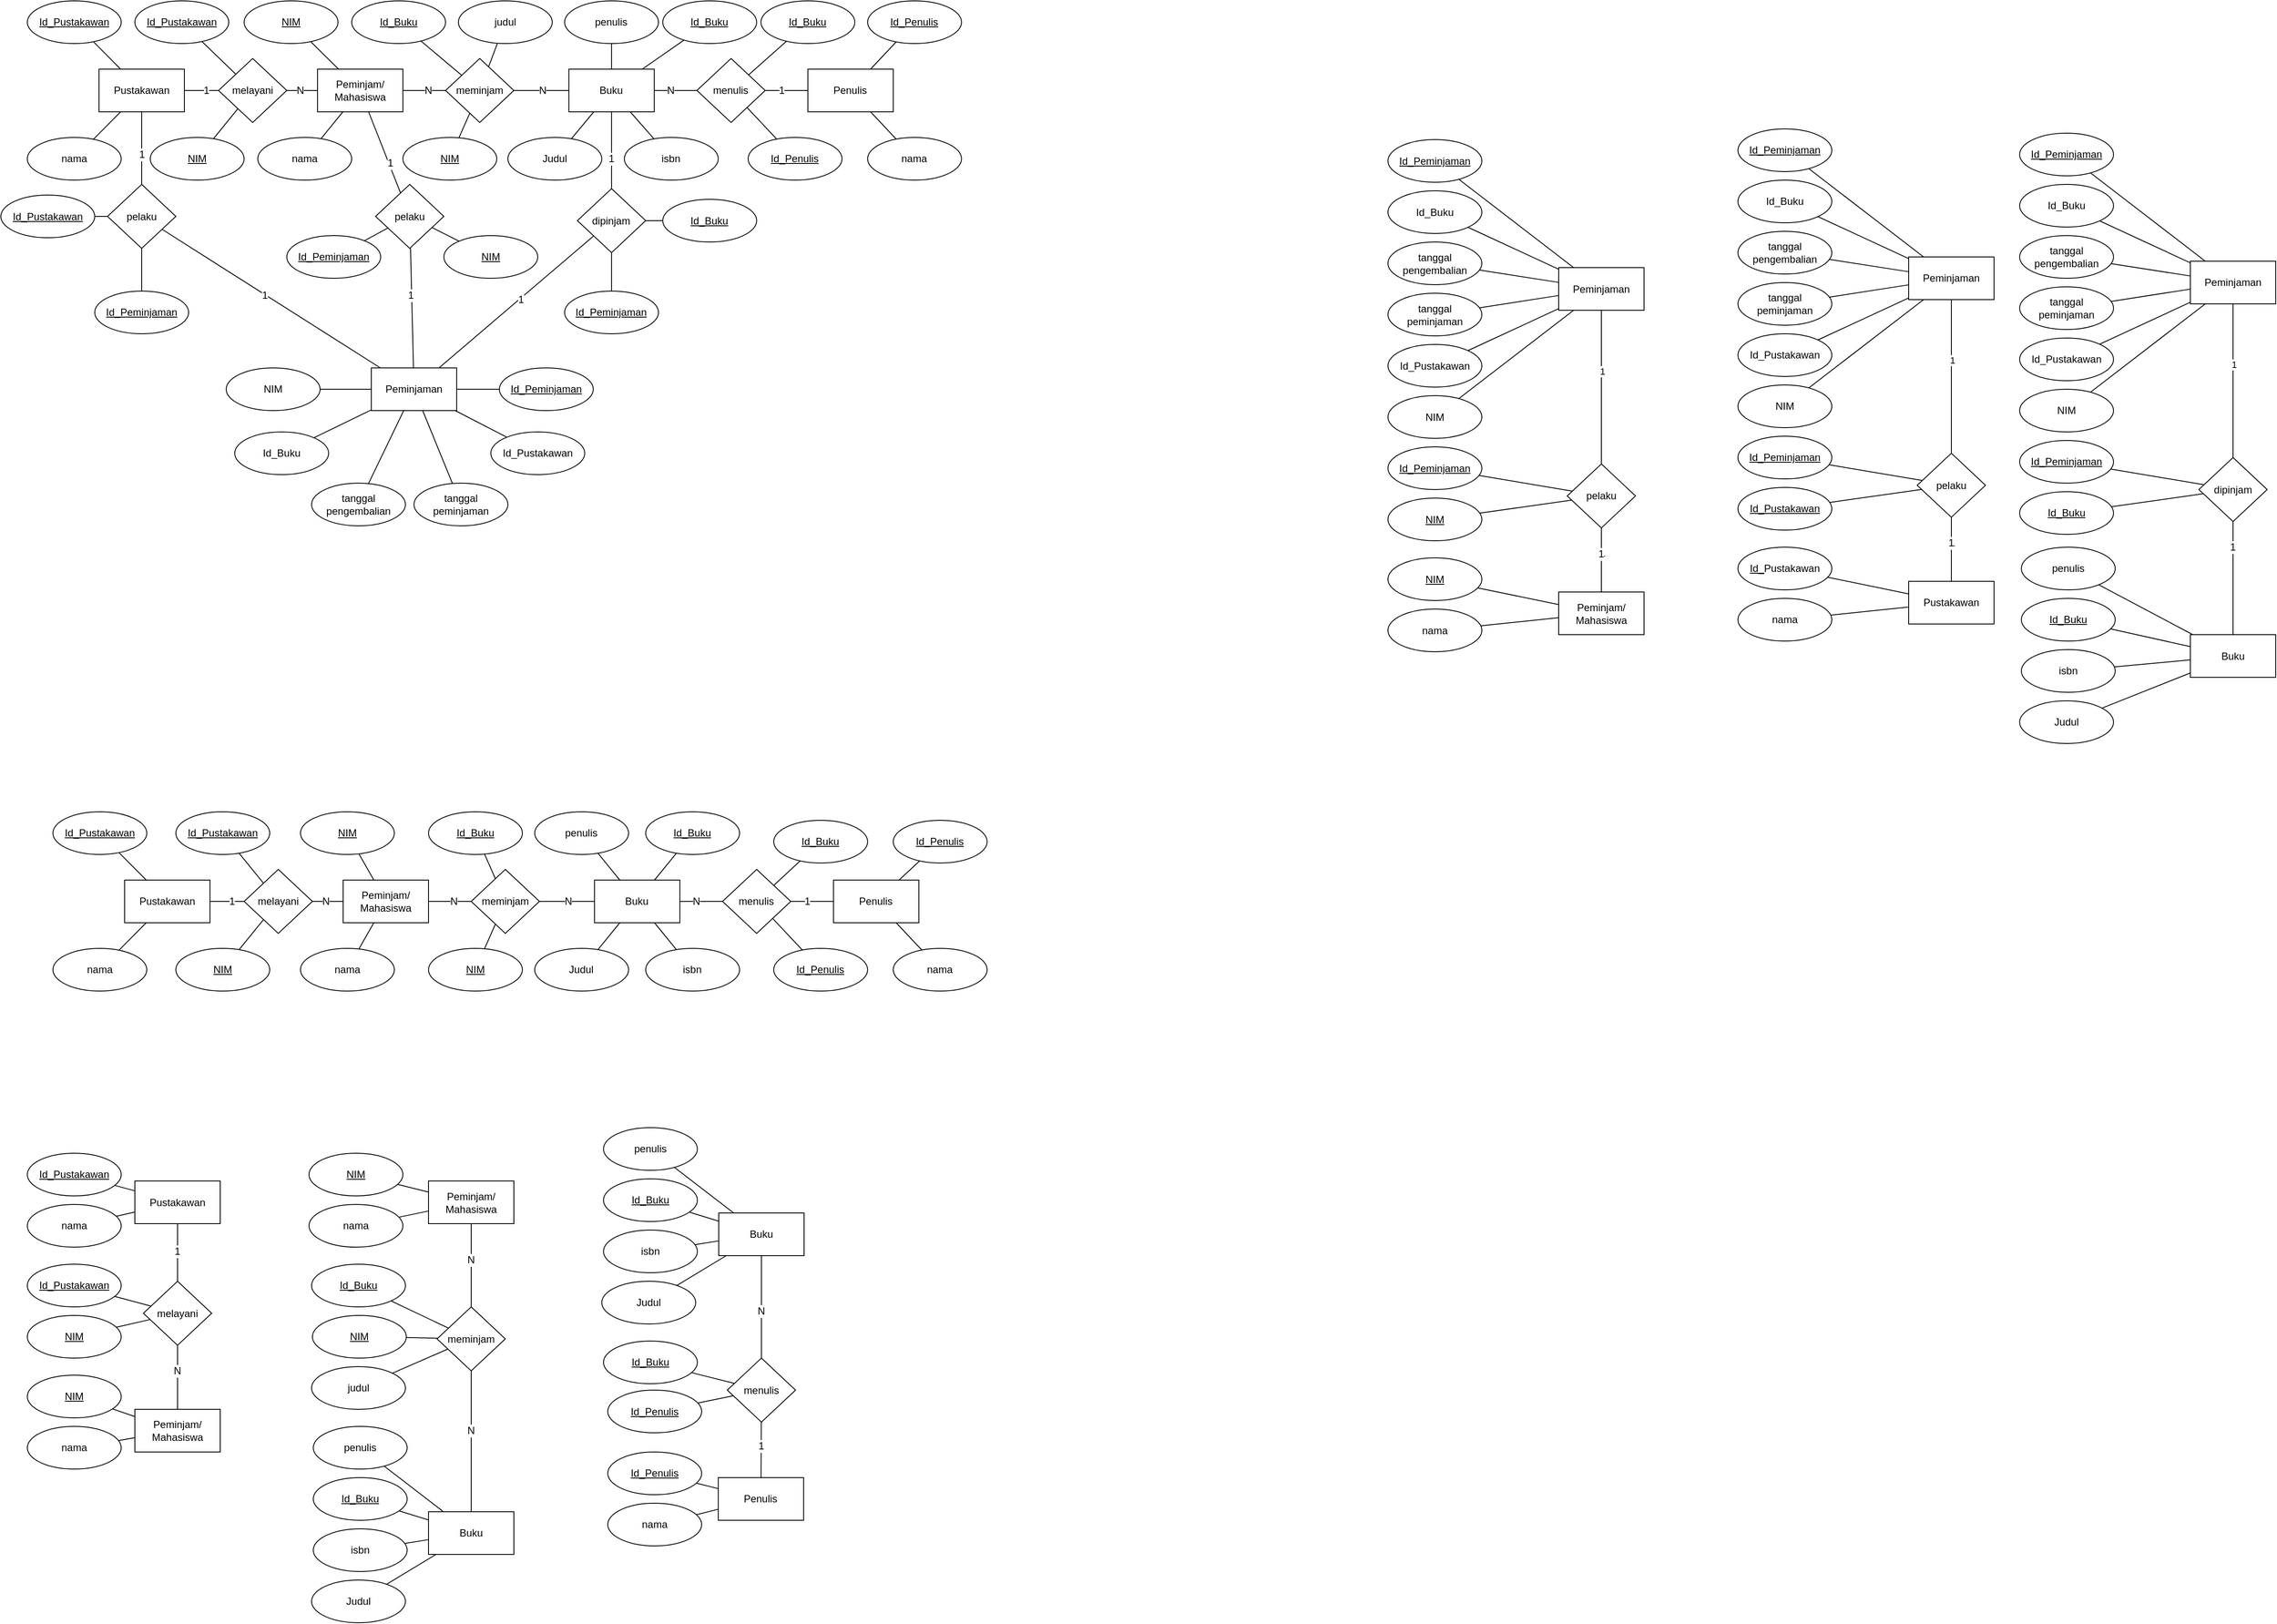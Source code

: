 <mxfile version="24.7.17">
  <diagram name="Page-1" id="Pttk2R6ssKjYnsqs3Fgq">
    <mxGraphModel dx="3180" dy="2073" grid="1" gridSize="10" guides="1" tooltips="1" connect="1" arrows="1" fold="1" page="1" pageScale="1" pageWidth="827" pageHeight="1169" math="0" shadow="0">
      <root>
        <mxCell id="0" />
        <mxCell id="1" parent="0" />
        <mxCell id="Hi-iZYxx2zibEyVD_HLa-11" value="Pustakawan" style="rounded=0;whiteSpace=wrap;html=1;" vertex="1" parent="1">
          <mxGeometry x="144" y="390" width="100" height="50" as="geometry" />
        </mxCell>
        <mxCell id="Hi-iZYxx2zibEyVD_HLa-13" value="&lt;u&gt;Id_Pustakawan&lt;/u&gt;" style="ellipse;whiteSpace=wrap;html=1;" vertex="1" parent="1">
          <mxGeometry x="60" y="310" width="110" height="50" as="geometry" />
        </mxCell>
        <mxCell id="Hi-iZYxx2zibEyVD_HLa-15" value="nama" style="ellipse;whiteSpace=wrap;html=1;" vertex="1" parent="1">
          <mxGeometry x="60" y="470" width="110" height="50" as="geometry" />
        </mxCell>
        <mxCell id="Hi-iZYxx2zibEyVD_HLa-20" value="" style="endArrow=none;html=1;rounded=0;" edge="1" parent="1" source="Hi-iZYxx2zibEyVD_HLa-15" target="Hi-iZYxx2zibEyVD_HLa-11">
          <mxGeometry width="50" height="50" relative="1" as="geometry">
            <mxPoint x="114" y="415" as="sourcePoint" />
            <mxPoint x="224" y="400" as="targetPoint" />
          </mxGeometry>
        </mxCell>
        <mxCell id="Hi-iZYxx2zibEyVD_HLa-21" value="" style="endArrow=none;html=1;rounded=0;" edge="1" parent="1" source="Hi-iZYxx2zibEyVD_HLa-13" target="Hi-iZYxx2zibEyVD_HLa-11">
          <mxGeometry width="50" height="50" relative="1" as="geometry">
            <mxPoint x="124" y="425" as="sourcePoint" />
            <mxPoint x="154" y="425" as="targetPoint" />
          </mxGeometry>
        </mxCell>
        <mxCell id="Hi-iZYxx2zibEyVD_HLa-22" value="Peminjam/&lt;div&gt;Mahasiswa&lt;/div&gt;" style="rounded=0;whiteSpace=wrap;html=1;" vertex="1" parent="1">
          <mxGeometry x="400" y="390" width="100" height="50" as="geometry" />
        </mxCell>
        <mxCell id="Hi-iZYxx2zibEyVD_HLa-23" value="&lt;u&gt;NIM&lt;/u&gt;" style="ellipse;whiteSpace=wrap;html=1;" vertex="1" parent="1">
          <mxGeometry x="314" y="310" width="110" height="50" as="geometry" />
        </mxCell>
        <mxCell id="Hi-iZYxx2zibEyVD_HLa-24" value="nama" style="ellipse;whiteSpace=wrap;html=1;" vertex="1" parent="1">
          <mxGeometry x="330" y="470" width="110" height="50" as="geometry" />
        </mxCell>
        <mxCell id="Hi-iZYxx2zibEyVD_HLa-25" value="" style="endArrow=none;html=1;rounded=0;" edge="1" source="Hi-iZYxx2zibEyVD_HLa-24" target="Hi-iZYxx2zibEyVD_HLa-22" parent="1">
          <mxGeometry width="50" height="50" relative="1" as="geometry">
            <mxPoint x="430" y="450" as="sourcePoint" />
            <mxPoint x="480" y="400" as="targetPoint" />
          </mxGeometry>
        </mxCell>
        <mxCell id="Hi-iZYxx2zibEyVD_HLa-26" value="" style="endArrow=none;html=1;rounded=0;" edge="1" source="Hi-iZYxx2zibEyVD_HLa-23" target="Hi-iZYxx2zibEyVD_HLa-22" parent="1">
          <mxGeometry width="50" height="50" relative="1" as="geometry">
            <mxPoint x="380" y="425" as="sourcePoint" />
            <mxPoint x="410" y="425" as="targetPoint" />
          </mxGeometry>
        </mxCell>
        <mxCell id="Hi-iZYxx2zibEyVD_HLa-27" value="Penulis" style="rounded=0;whiteSpace=wrap;html=1;" vertex="1" parent="1">
          <mxGeometry x="974.44" y="390" width="100" height="50" as="geometry" />
        </mxCell>
        <mxCell id="Hi-iZYxx2zibEyVD_HLa-28" value="&lt;u&gt;Id_Penulis&lt;/u&gt;" style="ellipse;whiteSpace=wrap;html=1;" vertex="1" parent="1">
          <mxGeometry x="1044.44" y="310" width="110" height="50" as="geometry" />
        </mxCell>
        <mxCell id="Hi-iZYxx2zibEyVD_HLa-29" value="nama" style="ellipse;whiteSpace=wrap;html=1;" vertex="1" parent="1">
          <mxGeometry x="1044.44" y="470" width="110" height="50" as="geometry" />
        </mxCell>
        <mxCell id="Hi-iZYxx2zibEyVD_HLa-30" value="" style="endArrow=none;html=1;rounded=0;" edge="1" source="Hi-iZYxx2zibEyVD_HLa-29" target="Hi-iZYxx2zibEyVD_HLa-27" parent="1">
          <mxGeometry width="50" height="50" relative="1" as="geometry">
            <mxPoint x="1004.44" y="450" as="sourcePoint" />
            <mxPoint x="1054.44" y="400" as="targetPoint" />
          </mxGeometry>
        </mxCell>
        <mxCell id="Hi-iZYxx2zibEyVD_HLa-31" value="" style="endArrow=none;html=1;rounded=0;" edge="1" source="Hi-iZYxx2zibEyVD_HLa-28" target="Hi-iZYxx2zibEyVD_HLa-27" parent="1">
          <mxGeometry width="50" height="50" relative="1" as="geometry">
            <mxPoint x="954.44" y="425" as="sourcePoint" />
            <mxPoint x="984.44" y="425" as="targetPoint" />
          </mxGeometry>
        </mxCell>
        <mxCell id="Hi-iZYxx2zibEyVD_HLa-32" value="Buku" style="rounded=0;whiteSpace=wrap;html=1;" vertex="1" parent="1">
          <mxGeometry x="694.44" y="390" width="100" height="50" as="geometry" />
        </mxCell>
        <mxCell id="Hi-iZYxx2zibEyVD_HLa-33" value="&lt;u&gt;Id_Buku&lt;/u&gt;" style="ellipse;whiteSpace=wrap;html=1;" vertex="1" parent="1">
          <mxGeometry x="804.44" y="310" width="110" height="50" as="geometry" />
        </mxCell>
        <mxCell id="Hi-iZYxx2zibEyVD_HLa-34" value="Judul" style="ellipse;whiteSpace=wrap;html=1;" vertex="1" parent="1">
          <mxGeometry x="623" y="470" width="110" height="50" as="geometry" />
        </mxCell>
        <mxCell id="Hi-iZYxx2zibEyVD_HLa-35" value="" style="endArrow=none;html=1;rounded=0;" edge="1" source="Hi-iZYxx2zibEyVD_HLa-34" target="Hi-iZYxx2zibEyVD_HLa-32" parent="1">
          <mxGeometry width="50" height="50" relative="1" as="geometry">
            <mxPoint x="724.44" y="450" as="sourcePoint" />
            <mxPoint x="774.44" y="400" as="targetPoint" />
          </mxGeometry>
        </mxCell>
        <mxCell id="Hi-iZYxx2zibEyVD_HLa-36" value="" style="endArrow=none;html=1;rounded=0;" edge="1" source="Hi-iZYxx2zibEyVD_HLa-33" target="Hi-iZYxx2zibEyVD_HLa-32" parent="1">
          <mxGeometry width="50" height="50" relative="1" as="geometry">
            <mxPoint x="674.44" y="425" as="sourcePoint" />
            <mxPoint x="704.44" y="425" as="targetPoint" />
          </mxGeometry>
        </mxCell>
        <mxCell id="Hi-iZYxx2zibEyVD_HLa-37" value="penulis" style="ellipse;whiteSpace=wrap;html=1;" vertex="1" parent="1">
          <mxGeometry x="689.44" y="310" width="110" height="50" as="geometry" />
        </mxCell>
        <mxCell id="Hi-iZYxx2zibEyVD_HLa-38" value="" style="endArrow=none;html=1;rounded=0;" edge="1" source="Hi-iZYxx2zibEyVD_HLa-37" parent="1" target="Hi-iZYxx2zibEyVD_HLa-32">
          <mxGeometry width="50" height="50" relative="1" as="geometry">
            <mxPoint x="634.44" y="520" as="sourcePoint" />
            <mxPoint x="634.44" y="460" as="targetPoint" />
          </mxGeometry>
        </mxCell>
        <mxCell id="Hi-iZYxx2zibEyVD_HLa-39" value="isbn" style="ellipse;whiteSpace=wrap;html=1;" vertex="1" parent="1">
          <mxGeometry x="759.44" y="470" width="110" height="50" as="geometry" />
        </mxCell>
        <mxCell id="Hi-iZYxx2zibEyVD_HLa-40" value="" style="endArrow=none;html=1;rounded=0;" edge="1" source="Hi-iZYxx2zibEyVD_HLa-39" parent="1" target="Hi-iZYxx2zibEyVD_HLa-32">
          <mxGeometry width="50" height="50" relative="1" as="geometry">
            <mxPoint x="934.44" y="530" as="sourcePoint" />
            <mxPoint x="994.44" y="422" as="targetPoint" />
          </mxGeometry>
        </mxCell>
        <mxCell id="Hi-iZYxx2zibEyVD_HLa-41" value="melayani" style="rhombus;whiteSpace=wrap;html=1;" vertex="1" parent="1">
          <mxGeometry x="284" y="377.5" width="80" height="75" as="geometry" />
        </mxCell>
        <mxCell id="Hi-iZYxx2zibEyVD_HLa-42" value="" style="endArrow=none;html=1;rounded=0;" edge="1" parent="1" source="Hi-iZYxx2zibEyVD_HLa-11" target="Hi-iZYxx2zibEyVD_HLa-41">
          <mxGeometry width="50" height="50" relative="1" as="geometry">
            <mxPoint x="404" y="410" as="sourcePoint" />
            <mxPoint x="454" y="360" as="targetPoint" />
          </mxGeometry>
        </mxCell>
        <mxCell id="Hi-iZYxx2zibEyVD_HLa-43" value="" style="endArrow=none;html=1;rounded=0;" edge="1" parent="1" source="Hi-iZYxx2zibEyVD_HLa-22">
          <mxGeometry width="50" height="50" relative="1" as="geometry">
            <mxPoint x="450" y="450" as="sourcePoint" />
            <mxPoint x="500" y="400" as="targetPoint" />
          </mxGeometry>
        </mxCell>
        <mxCell id="Hi-iZYxx2zibEyVD_HLa-45" value="" style="endArrow=none;html=1;rounded=0;" edge="1" parent="1" source="Hi-iZYxx2zibEyVD_HLa-41" target="Hi-iZYxx2zibEyVD_HLa-22">
          <mxGeometry width="50" height="50" relative="1" as="geometry">
            <mxPoint x="320" y="470" as="sourcePoint" />
            <mxPoint x="370" y="420" as="targetPoint" />
          </mxGeometry>
        </mxCell>
        <mxCell id="Hi-iZYxx2zibEyVD_HLa-46" value="meminjam" style="rhombus;whiteSpace=wrap;html=1;" vertex="1" parent="1">
          <mxGeometry x="550" y="377.5" width="80" height="75" as="geometry" />
        </mxCell>
        <mxCell id="Hi-iZYxx2zibEyVD_HLa-47" value="" style="endArrow=none;html=1;rounded=0;" edge="1" target="Hi-iZYxx2zibEyVD_HLa-46" parent="1" source="Hi-iZYxx2zibEyVD_HLa-22">
          <mxGeometry width="50" height="50" relative="1" as="geometry">
            <mxPoint x="470" y="415" as="sourcePoint" />
            <mxPoint x="680" y="360" as="targetPoint" />
          </mxGeometry>
        </mxCell>
        <mxCell id="Hi-iZYxx2zibEyVD_HLa-48" value="" style="endArrow=none;html=1;rounded=0;" edge="1" source="Hi-iZYxx2zibEyVD_HLa-46" parent="1" target="Hi-iZYxx2zibEyVD_HLa-32">
          <mxGeometry width="50" height="50" relative="1" as="geometry">
            <mxPoint x="600" y="470" as="sourcePoint" />
            <mxPoint x="670" y="410" as="targetPoint" />
          </mxGeometry>
        </mxCell>
        <mxCell id="Hi-iZYxx2zibEyVD_HLa-81" value="" style="endArrow=none;html=1;rounded=0;" edge="1" parent="1">
          <mxGeometry width="50" height="50" relative="1" as="geometry">
            <mxPoint x="794.44" y="400" as="sourcePoint" />
            <mxPoint x="794.44" y="400" as="targetPoint" />
          </mxGeometry>
        </mxCell>
        <mxCell id="Hi-iZYxx2zibEyVD_HLa-82" value="" style="endArrow=none;html=1;rounded=0;" edge="1" target="Hi-iZYxx2zibEyVD_HLa-84" parent="1" source="Hi-iZYxx2zibEyVD_HLa-32">
          <mxGeometry width="50" height="50" relative="1" as="geometry">
            <mxPoint x="794.44" y="415" as="sourcePoint" />
            <mxPoint x="1014.44" y="360" as="targetPoint" />
          </mxGeometry>
        </mxCell>
        <mxCell id="Hi-iZYxx2zibEyVD_HLa-83" value="" style="endArrow=none;html=1;rounded=0;" edge="1" source="Hi-iZYxx2zibEyVD_HLa-84" parent="1" target="Hi-iZYxx2zibEyVD_HLa-27">
          <mxGeometry width="50" height="50" relative="1" as="geometry">
            <mxPoint x="894.44" y="470" as="sourcePoint" />
            <mxPoint x="974.44" y="415" as="targetPoint" />
          </mxGeometry>
        </mxCell>
        <mxCell id="Hi-iZYxx2zibEyVD_HLa-84" value="menulis" style="rhombus;whiteSpace=wrap;html=1;" vertex="1" parent="1">
          <mxGeometry x="844.44" y="377.5" width="80" height="75" as="geometry" />
        </mxCell>
        <mxCell id="Hi-iZYxx2zibEyVD_HLa-86" value="Peminjaman" style="rounded=0;whiteSpace=wrap;html=1;" vertex="1" parent="1">
          <mxGeometry x="463" y="740" width="100" height="50" as="geometry" />
        </mxCell>
        <mxCell id="Hi-iZYxx2zibEyVD_HLa-87" value="&lt;u&gt;Id_Peminjaman&lt;/u&gt;" style="ellipse;whiteSpace=wrap;html=1;" vertex="1" parent="1">
          <mxGeometry x="613" y="740" width="110" height="50" as="geometry" />
        </mxCell>
        <mxCell id="Hi-iZYxx2zibEyVD_HLa-88" value="NIM" style="ellipse;whiteSpace=wrap;html=1;" vertex="1" parent="1">
          <mxGeometry x="293" y="740" width="110" height="50" as="geometry" />
        </mxCell>
        <mxCell id="Hi-iZYxx2zibEyVD_HLa-89" value="" style="endArrow=none;html=1;rounded=0;" edge="1" source="Hi-iZYxx2zibEyVD_HLa-88" target="Hi-iZYxx2zibEyVD_HLa-86" parent="1">
          <mxGeometry width="50" height="50" relative="1" as="geometry">
            <mxPoint x="493" y="800" as="sourcePoint" />
            <mxPoint x="543" y="750" as="targetPoint" />
          </mxGeometry>
        </mxCell>
        <mxCell id="Hi-iZYxx2zibEyVD_HLa-90" value="" style="endArrow=none;html=1;rounded=0;" edge="1" source="Hi-iZYxx2zibEyVD_HLa-87" target="Hi-iZYxx2zibEyVD_HLa-86" parent="1">
          <mxGeometry width="50" height="50" relative="1" as="geometry">
            <mxPoint x="443" y="775" as="sourcePoint" />
            <mxPoint x="473" y="775" as="targetPoint" />
          </mxGeometry>
        </mxCell>
        <mxCell id="Hi-iZYxx2zibEyVD_HLa-91" value="Id_Buku" style="ellipse;whiteSpace=wrap;html=1;" vertex="1" parent="1">
          <mxGeometry x="303" y="815" width="110" height="50" as="geometry" />
        </mxCell>
        <mxCell id="Hi-iZYxx2zibEyVD_HLa-92" value="" style="endArrow=none;html=1;rounded=0;" edge="1" source="Hi-iZYxx2zibEyVD_HLa-91" target="Hi-iZYxx2zibEyVD_HLa-86" parent="1">
          <mxGeometry width="50" height="50" relative="1" as="geometry">
            <mxPoint x="403" y="870" as="sourcePoint" />
            <mxPoint x="403" y="810" as="targetPoint" />
          </mxGeometry>
        </mxCell>
        <mxCell id="Hi-iZYxx2zibEyVD_HLa-93" value="Id_Pustakawan" style="ellipse;whiteSpace=wrap;html=1;" vertex="1" parent="1">
          <mxGeometry x="603" y="815" width="110" height="50" as="geometry" />
        </mxCell>
        <mxCell id="Hi-iZYxx2zibEyVD_HLa-94" value="" style="endArrow=none;html=1;rounded=0;" edge="1" source="Hi-iZYxx2zibEyVD_HLa-93" target="Hi-iZYxx2zibEyVD_HLa-86" parent="1">
          <mxGeometry width="50" height="50" relative="1" as="geometry">
            <mxPoint x="703" y="880" as="sourcePoint" />
            <mxPoint x="763" y="772" as="targetPoint" />
          </mxGeometry>
        </mxCell>
        <mxCell id="Hi-iZYxx2zibEyVD_HLa-95" value="" style="endArrow=none;html=1;rounded=0;" edge="1" parent="1">
          <mxGeometry width="50" height="50" relative="1" as="geometry">
            <mxPoint x="563" y="750" as="sourcePoint" />
            <mxPoint x="563" y="750" as="targetPoint" />
          </mxGeometry>
        </mxCell>
        <mxCell id="Hi-iZYxx2zibEyVD_HLa-96" value="tanggal peminjaman" style="ellipse;whiteSpace=wrap;html=1;" vertex="1" parent="1">
          <mxGeometry x="513" y="875" width="110" height="50" as="geometry" />
        </mxCell>
        <mxCell id="Hi-iZYxx2zibEyVD_HLa-97" value="" style="endArrow=none;html=1;rounded=0;" edge="1" source="Hi-iZYxx2zibEyVD_HLa-96" parent="1" target="Hi-iZYxx2zibEyVD_HLa-86">
          <mxGeometry width="50" height="50" relative="1" as="geometry">
            <mxPoint x="645" y="945" as="sourcePoint" />
            <mxPoint x="503" y="855" as="targetPoint" />
          </mxGeometry>
        </mxCell>
        <mxCell id="Hi-iZYxx2zibEyVD_HLa-98" value="tanggal pengembalian" style="ellipse;whiteSpace=wrap;html=1;" vertex="1" parent="1">
          <mxGeometry x="393" y="875" width="110" height="50" as="geometry" />
        </mxCell>
        <mxCell id="Hi-iZYxx2zibEyVD_HLa-99" value="" style="endArrow=none;html=1;rounded=0;" edge="1" source="Hi-iZYxx2zibEyVD_HLa-98" parent="1" target="Hi-iZYxx2zibEyVD_HLa-86">
          <mxGeometry width="50" height="50" relative="1" as="geometry">
            <mxPoint x="483" y="955" as="sourcePoint" />
            <mxPoint x="341" y="865" as="targetPoint" />
          </mxGeometry>
        </mxCell>
        <mxCell id="Hi-iZYxx2zibEyVD_HLa-106" value="&lt;u&gt;Id_Pustakawan&lt;/u&gt;" style="ellipse;whiteSpace=wrap;html=1;" vertex="1" parent="1">
          <mxGeometry x="186" y="310" width="110" height="50" as="geometry" />
        </mxCell>
        <mxCell id="Hi-iZYxx2zibEyVD_HLa-107" value="" style="endArrow=none;html=1;rounded=0;" edge="1" source="Hi-iZYxx2zibEyVD_HLa-106" parent="1" target="Hi-iZYxx2zibEyVD_HLa-41">
          <mxGeometry width="50" height="50" relative="1" as="geometry">
            <mxPoint x="124" y="425" as="sourcePoint" />
            <mxPoint x="214" y="390" as="targetPoint" />
          </mxGeometry>
        </mxCell>
        <mxCell id="Hi-iZYxx2zibEyVD_HLa-108" value="" style="endArrow=none;html=1;rounded=0;" edge="1" parent="1">
          <mxGeometry width="50" height="50" relative="1" as="geometry">
            <mxPoint x="264" y="400" as="sourcePoint" />
            <mxPoint x="264" y="400" as="targetPoint" />
          </mxGeometry>
        </mxCell>
        <mxCell id="Hi-iZYxx2zibEyVD_HLa-109" value="&lt;u&gt;NIM&lt;/u&gt;" style="ellipse;whiteSpace=wrap;html=1;" vertex="1" parent="1">
          <mxGeometry x="204" y="470" width="110" height="50" as="geometry" />
        </mxCell>
        <mxCell id="Hi-iZYxx2zibEyVD_HLa-110" value="" style="endArrow=none;html=1;rounded=0;" edge="1" source="Hi-iZYxx2zibEyVD_HLa-109" parent="1" target="Hi-iZYxx2zibEyVD_HLa-41">
          <mxGeometry width="50" height="50" relative="1" as="geometry">
            <mxPoint x="274" y="555" as="sourcePoint" />
            <mxPoint x="314" y="520" as="targetPoint" />
          </mxGeometry>
        </mxCell>
        <mxCell id="Hi-iZYxx2zibEyVD_HLa-111" value="&lt;u&gt;NIM&lt;/u&gt;" style="ellipse;whiteSpace=wrap;html=1;" vertex="1" parent="1">
          <mxGeometry x="500" y="470" width="110" height="50" as="geometry" />
        </mxCell>
        <mxCell id="Hi-iZYxx2zibEyVD_HLa-112" value="" style="endArrow=none;html=1;rounded=0;" edge="1" source="Hi-iZYxx2zibEyVD_HLa-111" parent="1" target="Hi-iZYxx2zibEyVD_HLa-46">
          <mxGeometry width="50" height="50" relative="1" as="geometry">
            <mxPoint x="350" y="585" as="sourcePoint" />
            <mxPoint x="440" y="550" as="targetPoint" />
          </mxGeometry>
        </mxCell>
        <mxCell id="Hi-iZYxx2zibEyVD_HLa-113" value="" style="endArrow=none;html=1;rounded=0;" edge="1" parent="1">
          <mxGeometry width="50" height="50" relative="1" as="geometry">
            <mxPoint x="599" y="625" as="sourcePoint" />
            <mxPoint x="599" y="625" as="targetPoint" />
          </mxGeometry>
        </mxCell>
        <mxCell id="Hi-iZYxx2zibEyVD_HLa-114" value="&lt;u&gt;Id_Buku&lt;/u&gt;" style="ellipse;whiteSpace=wrap;html=1;" vertex="1" parent="1">
          <mxGeometry x="440" y="310.0" width="110" height="50" as="geometry" />
        </mxCell>
        <mxCell id="Hi-iZYxx2zibEyVD_HLa-115" value="" style="endArrow=none;html=1;rounded=0;" edge="1" source="Hi-iZYxx2zibEyVD_HLa-114" parent="1" target="Hi-iZYxx2zibEyVD_HLa-46">
          <mxGeometry width="50" height="50" relative="1" as="geometry">
            <mxPoint x="490" y="384.08" as="sourcePoint" />
            <mxPoint x="598.619" y="360.0" as="targetPoint" />
          </mxGeometry>
        </mxCell>
        <mxCell id="Hi-iZYxx2zibEyVD_HLa-116" value="" style="endArrow=none;html=1;rounded=0;" edge="1" parent="1">
          <mxGeometry width="50" height="50" relative="1" as="geometry">
            <mxPoint x="610" y="359.08" as="sourcePoint" />
            <mxPoint x="610" y="359.08" as="targetPoint" />
          </mxGeometry>
        </mxCell>
        <mxCell id="Hi-iZYxx2zibEyVD_HLa-117" value="&lt;u&gt;Id_Buku&lt;/u&gt;" style="ellipse;whiteSpace=wrap;html=1;" vertex="1" parent="1">
          <mxGeometry x="919.44" y="310" width="110" height="50" as="geometry" />
        </mxCell>
        <mxCell id="Hi-iZYxx2zibEyVD_HLa-118" value="" style="endArrow=none;html=1;rounded=0;" edge="1" source="Hi-iZYxx2zibEyVD_HLa-117" parent="1" target="Hi-iZYxx2zibEyVD_HLa-84">
          <mxGeometry width="50" height="50" relative="1" as="geometry">
            <mxPoint x="801.44" y="401.5" as="sourcePoint" />
            <mxPoint x="884.44" y="366.5" as="targetPoint" />
          </mxGeometry>
        </mxCell>
        <mxCell id="Hi-iZYxx2zibEyVD_HLa-119" value="" style="endArrow=none;html=1;rounded=0;" edge="1" parent="1">
          <mxGeometry width="50" height="50" relative="1" as="geometry">
            <mxPoint x="921.44" y="376.5" as="sourcePoint" />
            <mxPoint x="921.44" y="376.5" as="targetPoint" />
          </mxGeometry>
        </mxCell>
        <mxCell id="Hi-iZYxx2zibEyVD_HLa-120" value="&lt;u&gt;Id_Penulis&lt;/u&gt;" style="ellipse;whiteSpace=wrap;html=1;" vertex="1" parent="1">
          <mxGeometry x="904.44" y="470" width="110" height="50" as="geometry" />
        </mxCell>
        <mxCell id="Hi-iZYxx2zibEyVD_HLa-122" value="" style="endArrow=none;html=1;rounded=0;" edge="1" source="Hi-iZYxx2zibEyVD_HLa-120" parent="1" target="Hi-iZYxx2zibEyVD_HLa-84">
          <mxGeometry width="50" height="50" relative="1" as="geometry">
            <mxPoint x="814.44" y="557.5" as="sourcePoint" />
            <mxPoint x="911.44" y="522.5" as="targetPoint" />
          </mxGeometry>
        </mxCell>
        <mxCell id="Hi-iZYxx2zibEyVD_HLa-123" value="N" style="text;html=1;align=center;verticalAlign=middle;whiteSpace=wrap;rounded=0;labelBackgroundColor=default;" vertex="1" parent="1">
          <mxGeometry x="350" y="400" width="60" height="30" as="geometry" />
        </mxCell>
        <mxCell id="Hi-iZYxx2zibEyVD_HLa-124" value="1" style="text;html=1;align=center;verticalAlign=middle;whiteSpace=wrap;rounded=0;labelBackgroundColor=default;" vertex="1" parent="1">
          <mxGeometry x="240" y="400" width="60" height="30" as="geometry" />
        </mxCell>
        <mxCell id="Hi-iZYxx2zibEyVD_HLa-127" value="N" style="text;html=1;align=center;verticalAlign=middle;whiteSpace=wrap;rounded=0;labelBackgroundColor=default;" vertex="1" parent="1">
          <mxGeometry x="500" y="400" width="60" height="30" as="geometry" />
        </mxCell>
        <mxCell id="Hi-iZYxx2zibEyVD_HLa-128" value="N" style="text;html=1;align=center;verticalAlign=middle;whiteSpace=wrap;rounded=0;labelBackgroundColor=default;" vertex="1" parent="1">
          <mxGeometry x="634.44" y="400" width="60" height="30" as="geometry" />
        </mxCell>
        <mxCell id="Hi-iZYxx2zibEyVD_HLa-129" value="N" style="text;html=1;align=center;verticalAlign=middle;whiteSpace=wrap;rounded=0;labelBackgroundColor=default;" vertex="1" parent="1">
          <mxGeometry x="784.44" y="400" width="60" height="30" as="geometry" />
        </mxCell>
        <mxCell id="Hi-iZYxx2zibEyVD_HLa-130" value="1" style="text;html=1;align=center;verticalAlign=middle;whiteSpace=wrap;rounded=0;labelBackgroundColor=default;" vertex="1" parent="1">
          <mxGeometry x="914.44" y="400" width="60" height="30" as="geometry" />
        </mxCell>
        <mxCell id="Hi-iZYxx2zibEyVD_HLa-131" value="Pustakawan" style="rounded=0;whiteSpace=wrap;html=1;" vertex="1" parent="1">
          <mxGeometry x="174" y="1340" width="100" height="50" as="geometry" />
        </mxCell>
        <mxCell id="Hi-iZYxx2zibEyVD_HLa-132" value="&lt;u&gt;Id_Pustakawan&lt;/u&gt;" style="ellipse;whiteSpace=wrap;html=1;" vertex="1" parent="1">
          <mxGeometry x="90" y="1260" width="110" height="50" as="geometry" />
        </mxCell>
        <mxCell id="Hi-iZYxx2zibEyVD_HLa-133" value="nama" style="ellipse;whiteSpace=wrap;html=1;" vertex="1" parent="1">
          <mxGeometry x="90" y="1420" width="110" height="50" as="geometry" />
        </mxCell>
        <mxCell id="Hi-iZYxx2zibEyVD_HLa-134" value="" style="endArrow=none;html=1;rounded=0;" edge="1" source="Hi-iZYxx2zibEyVD_HLa-133" target="Hi-iZYxx2zibEyVD_HLa-131" parent="1">
          <mxGeometry width="50" height="50" relative="1" as="geometry">
            <mxPoint x="144" y="1365" as="sourcePoint" />
            <mxPoint x="254" y="1350" as="targetPoint" />
          </mxGeometry>
        </mxCell>
        <mxCell id="Hi-iZYxx2zibEyVD_HLa-135" value="" style="endArrow=none;html=1;rounded=0;" edge="1" source="Hi-iZYxx2zibEyVD_HLa-132" target="Hi-iZYxx2zibEyVD_HLa-131" parent="1">
          <mxGeometry width="50" height="50" relative="1" as="geometry">
            <mxPoint x="154" y="1375" as="sourcePoint" />
            <mxPoint x="184" y="1375" as="targetPoint" />
          </mxGeometry>
        </mxCell>
        <mxCell id="Hi-iZYxx2zibEyVD_HLa-136" value="Peminjam/&lt;div&gt;Mahasiswa&lt;/div&gt;" style="rounded=0;whiteSpace=wrap;html=1;" vertex="1" parent="1">
          <mxGeometry x="430" y="1340" width="100" height="50" as="geometry" />
        </mxCell>
        <mxCell id="Hi-iZYxx2zibEyVD_HLa-137" value="&lt;u&gt;NIM&lt;/u&gt;" style="ellipse;whiteSpace=wrap;html=1;" vertex="1" parent="1">
          <mxGeometry x="380" y="1260" width="110" height="50" as="geometry" />
        </mxCell>
        <mxCell id="Hi-iZYxx2zibEyVD_HLa-138" value="nama" style="ellipse;whiteSpace=wrap;html=1;" vertex="1" parent="1">
          <mxGeometry x="380" y="1420" width="110" height="50" as="geometry" />
        </mxCell>
        <mxCell id="Hi-iZYxx2zibEyVD_HLa-139" value="" style="endArrow=none;html=1;rounded=0;" edge="1" source="Hi-iZYxx2zibEyVD_HLa-138" target="Hi-iZYxx2zibEyVD_HLa-136" parent="1">
          <mxGeometry width="50" height="50" relative="1" as="geometry">
            <mxPoint x="460" y="1400" as="sourcePoint" />
            <mxPoint x="510" y="1350" as="targetPoint" />
          </mxGeometry>
        </mxCell>
        <mxCell id="Hi-iZYxx2zibEyVD_HLa-140" value="" style="endArrow=none;html=1;rounded=0;" edge="1" source="Hi-iZYxx2zibEyVD_HLa-137" target="Hi-iZYxx2zibEyVD_HLa-136" parent="1">
          <mxGeometry width="50" height="50" relative="1" as="geometry">
            <mxPoint x="410" y="1375" as="sourcePoint" />
            <mxPoint x="440" y="1375" as="targetPoint" />
          </mxGeometry>
        </mxCell>
        <mxCell id="Hi-iZYxx2zibEyVD_HLa-141" value="Penulis" style="rounded=0;whiteSpace=wrap;html=1;" vertex="1" parent="1">
          <mxGeometry x="1004.44" y="1340" width="100" height="50" as="geometry" />
        </mxCell>
        <mxCell id="Hi-iZYxx2zibEyVD_HLa-142" value="&lt;u&gt;Id_Penulis&lt;/u&gt;" style="ellipse;whiteSpace=wrap;html=1;" vertex="1" parent="1">
          <mxGeometry x="1074.44" y="1270" width="110" height="50" as="geometry" />
        </mxCell>
        <mxCell id="Hi-iZYxx2zibEyVD_HLa-143" value="nama" style="ellipse;whiteSpace=wrap;html=1;" vertex="1" parent="1">
          <mxGeometry x="1074.44" y="1420" width="110" height="50" as="geometry" />
        </mxCell>
        <mxCell id="Hi-iZYxx2zibEyVD_HLa-144" value="" style="endArrow=none;html=1;rounded=0;" edge="1" source="Hi-iZYxx2zibEyVD_HLa-143" target="Hi-iZYxx2zibEyVD_HLa-141" parent="1">
          <mxGeometry width="50" height="50" relative="1" as="geometry">
            <mxPoint x="1034.44" y="1400" as="sourcePoint" />
            <mxPoint x="1084.44" y="1350" as="targetPoint" />
          </mxGeometry>
        </mxCell>
        <mxCell id="Hi-iZYxx2zibEyVD_HLa-145" value="" style="endArrow=none;html=1;rounded=0;" edge="1" source="Hi-iZYxx2zibEyVD_HLa-142" target="Hi-iZYxx2zibEyVD_HLa-141" parent="1">
          <mxGeometry width="50" height="50" relative="1" as="geometry">
            <mxPoint x="984.44" y="1375" as="sourcePoint" />
            <mxPoint x="1014.44" y="1375" as="targetPoint" />
          </mxGeometry>
        </mxCell>
        <mxCell id="Hi-iZYxx2zibEyVD_HLa-146" value="Buku" style="rounded=0;whiteSpace=wrap;html=1;" vertex="1" parent="1">
          <mxGeometry x="724.44" y="1340" width="100" height="50" as="geometry" />
        </mxCell>
        <mxCell id="Hi-iZYxx2zibEyVD_HLa-147" value="&lt;u&gt;Id_Buku&lt;/u&gt;" style="ellipse;whiteSpace=wrap;html=1;" vertex="1" parent="1">
          <mxGeometry x="784.44" y="1260" width="110" height="50" as="geometry" />
        </mxCell>
        <mxCell id="Hi-iZYxx2zibEyVD_HLa-148" value="Judul" style="ellipse;whiteSpace=wrap;html=1;" vertex="1" parent="1">
          <mxGeometry x="654.44" y="1420" width="110" height="50" as="geometry" />
        </mxCell>
        <mxCell id="Hi-iZYxx2zibEyVD_HLa-149" value="" style="endArrow=none;html=1;rounded=0;" edge="1" source="Hi-iZYxx2zibEyVD_HLa-148" target="Hi-iZYxx2zibEyVD_HLa-146" parent="1">
          <mxGeometry width="50" height="50" relative="1" as="geometry">
            <mxPoint x="754.44" y="1400" as="sourcePoint" />
            <mxPoint x="804.44" y="1350" as="targetPoint" />
          </mxGeometry>
        </mxCell>
        <mxCell id="Hi-iZYxx2zibEyVD_HLa-150" value="" style="endArrow=none;html=1;rounded=0;" edge="1" source="Hi-iZYxx2zibEyVD_HLa-147" target="Hi-iZYxx2zibEyVD_HLa-146" parent="1">
          <mxGeometry width="50" height="50" relative="1" as="geometry">
            <mxPoint x="704.44" y="1375" as="sourcePoint" />
            <mxPoint x="734.44" y="1375" as="targetPoint" />
          </mxGeometry>
        </mxCell>
        <mxCell id="Hi-iZYxx2zibEyVD_HLa-151" value="penulis" style="ellipse;whiteSpace=wrap;html=1;" vertex="1" parent="1">
          <mxGeometry x="654.44" y="1260" width="110" height="50" as="geometry" />
        </mxCell>
        <mxCell id="Hi-iZYxx2zibEyVD_HLa-152" value="" style="endArrow=none;html=1;rounded=0;" edge="1" source="Hi-iZYxx2zibEyVD_HLa-151" target="Hi-iZYxx2zibEyVD_HLa-146" parent="1">
          <mxGeometry width="50" height="50" relative="1" as="geometry">
            <mxPoint x="664.44" y="1470" as="sourcePoint" />
            <mxPoint x="664.44" y="1410" as="targetPoint" />
          </mxGeometry>
        </mxCell>
        <mxCell id="Hi-iZYxx2zibEyVD_HLa-153" value="isbn" style="ellipse;whiteSpace=wrap;html=1;" vertex="1" parent="1">
          <mxGeometry x="784.44" y="1420" width="110" height="50" as="geometry" />
        </mxCell>
        <mxCell id="Hi-iZYxx2zibEyVD_HLa-154" value="" style="endArrow=none;html=1;rounded=0;" edge="1" source="Hi-iZYxx2zibEyVD_HLa-153" target="Hi-iZYxx2zibEyVD_HLa-146" parent="1">
          <mxGeometry width="50" height="50" relative="1" as="geometry">
            <mxPoint x="964.44" y="1480" as="sourcePoint" />
            <mxPoint x="1024.44" y="1372" as="targetPoint" />
          </mxGeometry>
        </mxCell>
        <mxCell id="Hi-iZYxx2zibEyVD_HLa-155" value="melayani" style="rhombus;whiteSpace=wrap;html=1;" vertex="1" parent="1">
          <mxGeometry x="314" y="1327.5" width="80" height="75" as="geometry" />
        </mxCell>
        <mxCell id="Hi-iZYxx2zibEyVD_HLa-156" value="" style="endArrow=none;html=1;rounded=0;" edge="1" source="Hi-iZYxx2zibEyVD_HLa-131" target="Hi-iZYxx2zibEyVD_HLa-155" parent="1">
          <mxGeometry width="50" height="50" relative="1" as="geometry">
            <mxPoint x="434" y="1360" as="sourcePoint" />
            <mxPoint x="484" y="1310" as="targetPoint" />
          </mxGeometry>
        </mxCell>
        <mxCell id="Hi-iZYxx2zibEyVD_HLa-157" value="" style="endArrow=none;html=1;rounded=0;" edge="1" source="Hi-iZYxx2zibEyVD_HLa-136" parent="1">
          <mxGeometry width="50" height="50" relative="1" as="geometry">
            <mxPoint x="480" y="1400" as="sourcePoint" />
            <mxPoint x="530" y="1350" as="targetPoint" />
          </mxGeometry>
        </mxCell>
        <mxCell id="Hi-iZYxx2zibEyVD_HLa-158" value="" style="endArrow=none;html=1;rounded=0;" edge="1" source="Hi-iZYxx2zibEyVD_HLa-155" target="Hi-iZYxx2zibEyVD_HLa-136" parent="1">
          <mxGeometry width="50" height="50" relative="1" as="geometry">
            <mxPoint x="350" y="1420" as="sourcePoint" />
            <mxPoint x="400" y="1370" as="targetPoint" />
          </mxGeometry>
        </mxCell>
        <mxCell id="Hi-iZYxx2zibEyVD_HLa-159" value="meminjam" style="rhombus;whiteSpace=wrap;html=1;" vertex="1" parent="1">
          <mxGeometry x="580" y="1327.5" width="80" height="75" as="geometry" />
        </mxCell>
        <mxCell id="Hi-iZYxx2zibEyVD_HLa-160" value="" style="endArrow=none;html=1;rounded=0;" edge="1" source="Hi-iZYxx2zibEyVD_HLa-136" target="Hi-iZYxx2zibEyVD_HLa-159" parent="1">
          <mxGeometry width="50" height="50" relative="1" as="geometry">
            <mxPoint x="500" y="1365" as="sourcePoint" />
            <mxPoint x="710" y="1310" as="targetPoint" />
          </mxGeometry>
        </mxCell>
        <mxCell id="Hi-iZYxx2zibEyVD_HLa-161" value="" style="endArrow=none;html=1;rounded=0;" edge="1" source="Hi-iZYxx2zibEyVD_HLa-159" target="Hi-iZYxx2zibEyVD_HLa-146" parent="1">
          <mxGeometry width="50" height="50" relative="1" as="geometry">
            <mxPoint x="630" y="1420" as="sourcePoint" />
            <mxPoint x="700" y="1360" as="targetPoint" />
          </mxGeometry>
        </mxCell>
        <mxCell id="Hi-iZYxx2zibEyVD_HLa-162" value="" style="endArrow=none;html=1;rounded=0;" edge="1" parent="1">
          <mxGeometry width="50" height="50" relative="1" as="geometry">
            <mxPoint x="824.44" y="1350" as="sourcePoint" />
            <mxPoint x="824.44" y="1350" as="targetPoint" />
          </mxGeometry>
        </mxCell>
        <mxCell id="Hi-iZYxx2zibEyVD_HLa-163" value="" style="endArrow=none;html=1;rounded=0;" edge="1" source="Hi-iZYxx2zibEyVD_HLa-146" target="Hi-iZYxx2zibEyVD_HLa-165" parent="1">
          <mxGeometry width="50" height="50" relative="1" as="geometry">
            <mxPoint x="824.44" y="1365" as="sourcePoint" />
            <mxPoint x="1044.44" y="1310" as="targetPoint" />
          </mxGeometry>
        </mxCell>
        <mxCell id="Hi-iZYxx2zibEyVD_HLa-164" value="" style="endArrow=none;html=1;rounded=0;" edge="1" source="Hi-iZYxx2zibEyVD_HLa-165" target="Hi-iZYxx2zibEyVD_HLa-141" parent="1">
          <mxGeometry width="50" height="50" relative="1" as="geometry">
            <mxPoint x="924.44" y="1420" as="sourcePoint" />
            <mxPoint x="1004.44" y="1365" as="targetPoint" />
          </mxGeometry>
        </mxCell>
        <mxCell id="Hi-iZYxx2zibEyVD_HLa-165" value="menulis" style="rhombus;whiteSpace=wrap;html=1;" vertex="1" parent="1">
          <mxGeometry x="874.44" y="1327.5" width="80" height="75" as="geometry" />
        </mxCell>
        <mxCell id="Hi-iZYxx2zibEyVD_HLa-166" value="&lt;u&gt;Id_Pustakawan&lt;/u&gt;" style="ellipse;whiteSpace=wrap;html=1;" vertex="1" parent="1">
          <mxGeometry x="234" y="1260" width="110" height="50" as="geometry" />
        </mxCell>
        <mxCell id="Hi-iZYxx2zibEyVD_HLa-167" value="" style="endArrow=none;html=1;rounded=0;" edge="1" source="Hi-iZYxx2zibEyVD_HLa-166" target="Hi-iZYxx2zibEyVD_HLa-155" parent="1">
          <mxGeometry width="50" height="50" relative="1" as="geometry">
            <mxPoint x="154" y="1375" as="sourcePoint" />
            <mxPoint x="244" y="1340" as="targetPoint" />
          </mxGeometry>
        </mxCell>
        <mxCell id="Hi-iZYxx2zibEyVD_HLa-168" value="" style="endArrow=none;html=1;rounded=0;" edge="1" parent="1">
          <mxGeometry width="50" height="50" relative="1" as="geometry">
            <mxPoint x="294" y="1350" as="sourcePoint" />
            <mxPoint x="294" y="1350" as="targetPoint" />
          </mxGeometry>
        </mxCell>
        <mxCell id="Hi-iZYxx2zibEyVD_HLa-169" value="&lt;u&gt;NIM&lt;/u&gt;" style="ellipse;whiteSpace=wrap;html=1;" vertex="1" parent="1">
          <mxGeometry x="234" y="1420" width="110" height="50" as="geometry" />
        </mxCell>
        <mxCell id="Hi-iZYxx2zibEyVD_HLa-170" value="" style="endArrow=none;html=1;rounded=0;" edge="1" source="Hi-iZYxx2zibEyVD_HLa-169" target="Hi-iZYxx2zibEyVD_HLa-155" parent="1">
          <mxGeometry width="50" height="50" relative="1" as="geometry">
            <mxPoint x="304" y="1505" as="sourcePoint" />
            <mxPoint x="344" y="1470" as="targetPoint" />
          </mxGeometry>
        </mxCell>
        <mxCell id="Hi-iZYxx2zibEyVD_HLa-171" value="&lt;u&gt;NIM&lt;/u&gt;" style="ellipse;whiteSpace=wrap;html=1;" vertex="1" parent="1">
          <mxGeometry x="530" y="1420" width="110" height="50" as="geometry" />
        </mxCell>
        <mxCell id="Hi-iZYxx2zibEyVD_HLa-172" value="" style="endArrow=none;html=1;rounded=0;" edge="1" source="Hi-iZYxx2zibEyVD_HLa-171" target="Hi-iZYxx2zibEyVD_HLa-159" parent="1">
          <mxGeometry width="50" height="50" relative="1" as="geometry">
            <mxPoint x="380" y="1535" as="sourcePoint" />
            <mxPoint x="470" y="1500" as="targetPoint" />
          </mxGeometry>
        </mxCell>
        <mxCell id="Hi-iZYxx2zibEyVD_HLa-173" value="&lt;u&gt;Id_Buku&lt;/u&gt;" style="ellipse;whiteSpace=wrap;html=1;" vertex="1" parent="1">
          <mxGeometry x="530" y="1260" width="110" height="50" as="geometry" />
        </mxCell>
        <mxCell id="Hi-iZYxx2zibEyVD_HLa-174" value="" style="endArrow=none;html=1;rounded=0;" edge="1" source="Hi-iZYxx2zibEyVD_HLa-173" target="Hi-iZYxx2zibEyVD_HLa-159" parent="1">
          <mxGeometry width="50" height="50" relative="1" as="geometry">
            <mxPoint x="520" y="1334.08" as="sourcePoint" />
            <mxPoint x="628.619" y="1310.0" as="targetPoint" />
          </mxGeometry>
        </mxCell>
        <mxCell id="Hi-iZYxx2zibEyVD_HLa-175" value="" style="endArrow=none;html=1;rounded=0;" edge="1" parent="1">
          <mxGeometry width="50" height="50" relative="1" as="geometry">
            <mxPoint x="640" y="1309.08" as="sourcePoint" />
            <mxPoint x="640" y="1309.08" as="targetPoint" />
          </mxGeometry>
        </mxCell>
        <mxCell id="Hi-iZYxx2zibEyVD_HLa-176" value="&lt;u&gt;Id_Buku&lt;/u&gt;" style="ellipse;whiteSpace=wrap;html=1;" vertex="1" parent="1">
          <mxGeometry x="934.44" y="1270" width="110" height="50" as="geometry" />
        </mxCell>
        <mxCell id="Hi-iZYxx2zibEyVD_HLa-177" value="" style="endArrow=none;html=1;rounded=0;" edge="1" source="Hi-iZYxx2zibEyVD_HLa-176" target="Hi-iZYxx2zibEyVD_HLa-165" parent="1">
          <mxGeometry width="50" height="50" relative="1" as="geometry">
            <mxPoint x="831.44" y="1351.5" as="sourcePoint" />
            <mxPoint x="914.44" y="1316.5" as="targetPoint" />
          </mxGeometry>
        </mxCell>
        <mxCell id="Hi-iZYxx2zibEyVD_HLa-178" value="" style="endArrow=none;html=1;rounded=0;" edge="1" parent="1">
          <mxGeometry width="50" height="50" relative="1" as="geometry">
            <mxPoint x="951.44" y="1326.5" as="sourcePoint" />
            <mxPoint x="951.44" y="1326.5" as="targetPoint" />
          </mxGeometry>
        </mxCell>
        <mxCell id="Hi-iZYxx2zibEyVD_HLa-179" value="&lt;u&gt;Id_Penulis&lt;/u&gt;" style="ellipse;whiteSpace=wrap;html=1;" vertex="1" parent="1">
          <mxGeometry x="934.44" y="1420" width="110" height="50" as="geometry" />
        </mxCell>
        <mxCell id="Hi-iZYxx2zibEyVD_HLa-180" value="" style="endArrow=none;html=1;rounded=0;" edge="1" source="Hi-iZYxx2zibEyVD_HLa-179" target="Hi-iZYxx2zibEyVD_HLa-165" parent="1">
          <mxGeometry width="50" height="50" relative="1" as="geometry">
            <mxPoint x="844.44" y="1507.5" as="sourcePoint" />
            <mxPoint x="941.44" y="1472.5" as="targetPoint" />
          </mxGeometry>
        </mxCell>
        <mxCell id="Hi-iZYxx2zibEyVD_HLa-181" value="N" style="text;html=1;align=center;verticalAlign=middle;whiteSpace=wrap;rounded=0;labelBackgroundColor=default;" vertex="1" parent="1">
          <mxGeometry x="380" y="1350" width="60" height="30" as="geometry" />
        </mxCell>
        <mxCell id="Hi-iZYxx2zibEyVD_HLa-182" value="1" style="text;html=1;align=center;verticalAlign=middle;whiteSpace=wrap;rounded=0;labelBackgroundColor=default;" vertex="1" parent="1">
          <mxGeometry x="270" y="1350" width="60" height="30" as="geometry" />
        </mxCell>
        <mxCell id="Hi-iZYxx2zibEyVD_HLa-183" value="N" style="text;html=1;align=center;verticalAlign=middle;whiteSpace=wrap;rounded=0;labelBackgroundColor=default;" vertex="1" parent="1">
          <mxGeometry x="530" y="1350" width="60" height="30" as="geometry" />
        </mxCell>
        <mxCell id="Hi-iZYxx2zibEyVD_HLa-184" value="N" style="text;html=1;align=center;verticalAlign=middle;whiteSpace=wrap;rounded=0;labelBackgroundColor=default;" vertex="1" parent="1">
          <mxGeometry x="664.44" y="1350" width="60" height="30" as="geometry" />
        </mxCell>
        <mxCell id="Hi-iZYxx2zibEyVD_HLa-185" value="N" style="text;html=1;align=center;verticalAlign=middle;whiteSpace=wrap;rounded=0;labelBackgroundColor=default;" vertex="1" parent="1">
          <mxGeometry x="814.44" y="1350" width="60" height="30" as="geometry" />
        </mxCell>
        <mxCell id="Hi-iZYxx2zibEyVD_HLa-186" value="1" style="text;html=1;align=center;verticalAlign=middle;whiteSpace=wrap;rounded=0;labelBackgroundColor=default;" vertex="1" parent="1">
          <mxGeometry x="944.44" y="1350" width="60" height="30" as="geometry" />
        </mxCell>
        <mxCell id="Hi-iZYxx2zibEyVD_HLa-204" value="pelaku" style="rhombus;whiteSpace=wrap;html=1;" vertex="1" parent="1">
          <mxGeometry x="154" y="525" width="80" height="75" as="geometry" />
        </mxCell>
        <mxCell id="Hi-iZYxx2zibEyVD_HLa-206" value="" style="endArrow=none;html=1;rounded=0;" edge="1" target="Hi-iZYxx2zibEyVD_HLa-204" parent="1" source="Hi-iZYxx2zibEyVD_HLa-11">
          <mxGeometry width="50" height="50" relative="1" as="geometry">
            <mxPoint x="218" y="590" as="sourcePoint" />
            <mxPoint x="154" y="622" as="targetPoint" />
          </mxGeometry>
        </mxCell>
        <mxCell id="Hi-iZYxx2zibEyVD_HLa-207" value="" style="endArrow=none;html=1;rounded=0;" edge="1" parent="1">
          <mxGeometry width="50" height="50" relative="1" as="geometry">
            <mxPoint x="204" y="547" as="sourcePoint" />
            <mxPoint x="204" y="547" as="targetPoint" />
          </mxGeometry>
        </mxCell>
        <mxCell id="Hi-iZYxx2zibEyVD_HLa-208" value="" style="endArrow=none;html=1;rounded=0;" edge="1" target="Hi-iZYxx2zibEyVD_HLa-204" parent="1" source="Hi-iZYxx2zibEyVD_HLa-86">
          <mxGeometry width="50" height="50" relative="1" as="geometry">
            <mxPoint x="218" y="704" as="sourcePoint" />
            <mxPoint x="254" y="752" as="targetPoint" />
          </mxGeometry>
        </mxCell>
        <mxCell id="Hi-iZYxx2zibEyVD_HLa-213" value="" style="endArrow=none;html=1;rounded=0;" edge="1" target="Hi-iZYxx2zibEyVD_HLa-214" parent="1" source="Hi-iZYxx2zibEyVD_HLa-22">
          <mxGeometry width="50" height="50" relative="1" as="geometry">
            <mxPoint x="490" y="450" as="sourcePoint" />
            <mxPoint x="450" y="632" as="targetPoint" />
          </mxGeometry>
        </mxCell>
        <mxCell id="Hi-iZYxx2zibEyVD_HLa-214" value="pelaku" style="rhombus;whiteSpace=wrap;html=1;" vertex="1" parent="1">
          <mxGeometry x="468" y="525" width="80" height="75" as="geometry" />
        </mxCell>
        <mxCell id="Hi-iZYxx2zibEyVD_HLa-215" value="" style="endArrow=none;html=1;rounded=0;" edge="1" target="Hi-iZYxx2zibEyVD_HLa-214" parent="1" source="Hi-iZYxx2zibEyVD_HLa-86">
          <mxGeometry width="50" height="50" relative="1" as="geometry">
            <mxPoint x="539" y="760" as="sourcePoint" />
            <mxPoint x="550" y="762" as="targetPoint" />
          </mxGeometry>
        </mxCell>
        <mxCell id="Hi-iZYxx2zibEyVD_HLa-216" value="" style="endArrow=none;html=1;rounded=0;" edge="1" target="Hi-iZYxx2zibEyVD_HLa-217" parent="1" source="Hi-iZYxx2zibEyVD_HLa-32">
          <mxGeometry width="50" height="50" relative="1" as="geometry">
            <mxPoint x="580" y="440" as="sourcePoint" />
            <mxPoint x="572" y="632" as="targetPoint" />
          </mxGeometry>
        </mxCell>
        <mxCell id="Hi-iZYxx2zibEyVD_HLa-217" value="dipinjam" style="rhombus;whiteSpace=wrap;html=1;" vertex="1" parent="1">
          <mxGeometry x="704.44" y="530" width="80" height="75" as="geometry" />
        </mxCell>
        <mxCell id="Hi-iZYxx2zibEyVD_HLa-218" value="" style="endArrow=none;html=1;rounded=0;" edge="1" target="Hi-iZYxx2zibEyVD_HLa-217" parent="1" source="Hi-iZYxx2zibEyVD_HLa-86">
          <mxGeometry width="50" height="50" relative="1" as="geometry">
            <mxPoint x="676" y="760" as="sourcePoint" />
            <mxPoint x="672" y="762" as="targetPoint" />
          </mxGeometry>
        </mxCell>
        <mxCell id="Hi-iZYxx2zibEyVD_HLa-219" value="&lt;u&gt;Id_Pustakawan&lt;/u&gt;" style="ellipse;whiteSpace=wrap;html=1;" vertex="1" parent="1">
          <mxGeometry x="29" y="537.5" width="110" height="50" as="geometry" />
        </mxCell>
        <mxCell id="Hi-iZYxx2zibEyVD_HLa-220" value="" style="endArrow=none;html=1;rounded=0;" edge="1" source="Hi-iZYxx2zibEyVD_HLa-219" parent="1" target="Hi-iZYxx2zibEyVD_HLa-204">
          <mxGeometry width="50" height="50" relative="1" as="geometry">
            <mxPoint x="84" y="680" as="sourcePoint" />
            <mxPoint x="129" y="645" as="targetPoint" />
          </mxGeometry>
        </mxCell>
        <mxCell id="Hi-iZYxx2zibEyVD_HLa-221" value="&lt;u&gt;Id_Peminjaman&lt;/u&gt;" style="ellipse;whiteSpace=wrap;html=1;" vertex="1" parent="1">
          <mxGeometry x="689.44" y="650" width="110" height="50" as="geometry" />
        </mxCell>
        <mxCell id="Hi-iZYxx2zibEyVD_HLa-222" value="" style="endArrow=none;html=1;rounded=0;" edge="1" source="Hi-iZYxx2zibEyVD_HLa-221" parent="1" target="Hi-iZYxx2zibEyVD_HLa-217">
          <mxGeometry width="50" height="50" relative="1" as="geometry">
            <mxPoint x="674.44" y="640" as="sourcePoint" />
            <mxPoint x="794.44" y="630" as="targetPoint" />
          </mxGeometry>
        </mxCell>
        <mxCell id="Hi-iZYxx2zibEyVD_HLa-223" value="" style="endArrow=none;html=1;rounded=0;" edge="1" parent="1">
          <mxGeometry width="50" height="50" relative="1" as="geometry">
            <mxPoint x="794.44" y="615" as="sourcePoint" />
            <mxPoint x="794.44" y="615" as="targetPoint" />
          </mxGeometry>
        </mxCell>
        <mxCell id="Hi-iZYxx2zibEyVD_HLa-224" value="&lt;u&gt;Id_Peminjaman&lt;/u&gt;" style="ellipse;whiteSpace=wrap;html=1;" vertex="1" parent="1">
          <mxGeometry x="364" y="585" width="110" height="50" as="geometry" />
        </mxCell>
        <mxCell id="Hi-iZYxx2zibEyVD_HLa-225" value="" style="endArrow=none;html=1;rounded=0;" edge="1" source="Hi-iZYxx2zibEyVD_HLa-224" parent="1" target="Hi-iZYxx2zibEyVD_HLa-214">
          <mxGeometry width="50" height="50" relative="1" as="geometry">
            <mxPoint x="201.44" y="626" as="sourcePoint" />
            <mxPoint x="299" y="565" as="targetPoint" />
          </mxGeometry>
        </mxCell>
        <mxCell id="Hi-iZYxx2zibEyVD_HLa-226" value="" style="endArrow=none;html=1;rounded=0;" edge="1" parent="1">
          <mxGeometry width="50" height="50" relative="1" as="geometry">
            <mxPoint x="352.44" y="686" as="sourcePoint" />
            <mxPoint x="352.44" y="686" as="targetPoint" />
          </mxGeometry>
        </mxCell>
        <mxCell id="Hi-iZYxx2zibEyVD_HLa-227" value="" style="endArrow=none;html=1;rounded=0;" edge="1" parent="1">
          <mxGeometry width="50" height="50" relative="1" as="geometry">
            <mxPoint x="334.5" y="678" as="sourcePoint" />
            <mxPoint x="334.5" y="678" as="targetPoint" />
          </mxGeometry>
        </mxCell>
        <mxCell id="Hi-iZYxx2zibEyVD_HLa-228" value="&lt;u&gt;Id_Peminjaman&lt;/u&gt;" style="ellipse;whiteSpace=wrap;html=1;" vertex="1" parent="1">
          <mxGeometry x="139" y="650" width="110" height="50" as="geometry" />
        </mxCell>
        <mxCell id="Hi-iZYxx2zibEyVD_HLa-229" value="" style="endArrow=none;html=1;rounded=0;" edge="1" source="Hi-iZYxx2zibEyVD_HLa-228" parent="1" target="Hi-iZYxx2zibEyVD_HLa-204">
          <mxGeometry width="50" height="50" relative="1" as="geometry">
            <mxPoint x="-63.06" y="594" as="sourcePoint" />
            <mxPoint x="269" y="545" as="targetPoint" />
          </mxGeometry>
        </mxCell>
        <mxCell id="Hi-iZYxx2zibEyVD_HLa-230" value="&lt;u&gt;NIM&lt;/u&gt;" style="ellipse;whiteSpace=wrap;html=1;" vertex="1" parent="1">
          <mxGeometry x="548" y="585" width="110" height="50" as="geometry" />
        </mxCell>
        <mxCell id="Hi-iZYxx2zibEyVD_HLa-231" value="" style="endArrow=none;html=1;rounded=0;" edge="1" source="Hi-iZYxx2zibEyVD_HLa-230" parent="1" target="Hi-iZYxx2zibEyVD_HLa-214">
          <mxGeometry width="50" height="50" relative="1" as="geometry">
            <mxPoint x="564" y="580" as="sourcePoint" />
            <mxPoint x="620" y="545" as="targetPoint" />
          </mxGeometry>
        </mxCell>
        <mxCell id="Hi-iZYxx2zibEyVD_HLa-232" value="&lt;u&gt;Id_Buku&lt;/u&gt;" style="ellipse;whiteSpace=wrap;html=1;" vertex="1" parent="1">
          <mxGeometry x="804.44" y="542.5" width="110" height="50" as="geometry" />
        </mxCell>
        <mxCell id="Hi-iZYxx2zibEyVD_HLa-233" value="" style="endArrow=none;html=1;rounded=0;" edge="1" source="Hi-iZYxx2zibEyVD_HLa-232" parent="1" target="Hi-iZYxx2zibEyVD_HLa-217">
          <mxGeometry width="50" height="50" relative="1" as="geometry">
            <mxPoint x="724.44" y="605" as="sourcePoint" />
            <mxPoint x="815" y="570" as="targetPoint" />
          </mxGeometry>
        </mxCell>
        <mxCell id="Hi-iZYxx2zibEyVD_HLa-234" value="" style="endArrow=none;html=1;rounded=0;" edge="1" parent="1">
          <mxGeometry width="50" height="50" relative="1" as="geometry">
            <mxPoint x="844.44" y="580" as="sourcePoint" />
            <mxPoint x="844.44" y="580" as="targetPoint" />
          </mxGeometry>
        </mxCell>
        <mxCell id="Hi-iZYxx2zibEyVD_HLa-235" value="1" style="text;html=1;align=center;verticalAlign=middle;whiteSpace=wrap;rounded=0;labelBackgroundColor=default;" vertex="1" parent="1">
          <mxGeometry x="603" y="640" width="71" height="40" as="geometry" />
        </mxCell>
        <mxCell id="Hi-iZYxx2zibEyVD_HLa-240" value="1" style="text;html=1;align=center;verticalAlign=middle;whiteSpace=wrap;rounded=0;labelBackgroundColor=default;" vertex="1" parent="1">
          <mxGeometry x="474" y="635" width="71" height="40" as="geometry" />
        </mxCell>
        <mxCell id="Hi-iZYxx2zibEyVD_HLa-241" value="1" style="text;html=1;align=center;verticalAlign=middle;whiteSpace=wrap;rounded=0;labelBackgroundColor=default;" vertex="1" parent="1">
          <mxGeometry x="708.94" y="475" width="71" height="40" as="geometry" />
        </mxCell>
        <mxCell id="Hi-iZYxx2zibEyVD_HLa-242" value="1" style="text;html=1;align=center;verticalAlign=middle;whiteSpace=wrap;rounded=0;labelBackgroundColor=default;" vertex="1" parent="1">
          <mxGeometry x="303" y="635" width="71" height="40" as="geometry" />
        </mxCell>
        <mxCell id="Hi-iZYxx2zibEyVD_HLa-243" value="1" style="text;html=1;align=center;verticalAlign=middle;whiteSpace=wrap;rounded=0;labelBackgroundColor=default;" vertex="1" parent="1">
          <mxGeometry x="450" y="480" width="71" height="40" as="geometry" />
        </mxCell>
        <mxCell id="Hi-iZYxx2zibEyVD_HLa-244" value="1" style="text;html=1;align=center;verticalAlign=middle;whiteSpace=wrap;rounded=0;labelBackgroundColor=default;" vertex="1" parent="1">
          <mxGeometry x="158.5" y="470" width="71" height="40" as="geometry" />
        </mxCell>
        <mxCell id="Hi-iZYxx2zibEyVD_HLa-246" value="Pustakawan" style="rounded=0;whiteSpace=wrap;html=1;" vertex="1" parent="1">
          <mxGeometry x="186" y="1692.5" width="100" height="50" as="geometry" />
        </mxCell>
        <mxCell id="Hi-iZYxx2zibEyVD_HLa-247" value="&lt;u&gt;Id_Pustakawan&lt;/u&gt;" style="ellipse;whiteSpace=wrap;html=1;" vertex="1" parent="1">
          <mxGeometry x="60" y="1660" width="110" height="50" as="geometry" />
        </mxCell>
        <mxCell id="Hi-iZYxx2zibEyVD_HLa-248" value="nama" style="ellipse;whiteSpace=wrap;html=1;" vertex="1" parent="1">
          <mxGeometry x="60" y="1720" width="110" height="50" as="geometry" />
        </mxCell>
        <mxCell id="Hi-iZYxx2zibEyVD_HLa-249" value="" style="endArrow=none;html=1;rounded=0;" edge="1" source="Hi-iZYxx2zibEyVD_HLa-248" target="Hi-iZYxx2zibEyVD_HLa-246" parent="1">
          <mxGeometry width="50" height="50" relative="1" as="geometry">
            <mxPoint x="154" y="1725" as="sourcePoint" />
            <mxPoint x="264" y="1710" as="targetPoint" />
          </mxGeometry>
        </mxCell>
        <mxCell id="Hi-iZYxx2zibEyVD_HLa-250" value="" style="endArrow=none;html=1;rounded=0;" edge="1" source="Hi-iZYxx2zibEyVD_HLa-247" target="Hi-iZYxx2zibEyVD_HLa-246" parent="1">
          <mxGeometry width="50" height="50" relative="1" as="geometry">
            <mxPoint x="164" y="1735" as="sourcePoint" />
            <mxPoint x="194" y="1735" as="targetPoint" />
          </mxGeometry>
        </mxCell>
        <mxCell id="Hi-iZYxx2zibEyVD_HLa-251" value="Peminjam/&lt;div&gt;Mahasiswa&lt;/div&gt;" style="rounded=0;whiteSpace=wrap;html=1;" vertex="1" parent="1">
          <mxGeometry x="186" y="1960" width="100" height="50" as="geometry" />
        </mxCell>
        <mxCell id="Hi-iZYxx2zibEyVD_HLa-252" value="&lt;u&gt;NIM&lt;/u&gt;" style="ellipse;whiteSpace=wrap;html=1;" vertex="1" parent="1">
          <mxGeometry x="60" y="1920" width="110" height="50" as="geometry" />
        </mxCell>
        <mxCell id="Hi-iZYxx2zibEyVD_HLa-253" value="nama" style="ellipse;whiteSpace=wrap;html=1;" vertex="1" parent="1">
          <mxGeometry x="60" y="1980" width="110" height="50" as="geometry" />
        </mxCell>
        <mxCell id="Hi-iZYxx2zibEyVD_HLa-254" value="" style="endArrow=none;html=1;rounded=0;" edge="1" source="Hi-iZYxx2zibEyVD_HLa-253" target="Hi-iZYxx2zibEyVD_HLa-251" parent="1">
          <mxGeometry width="50" height="50" relative="1" as="geometry">
            <mxPoint x="263.5" y="2090" as="sourcePoint" />
            <mxPoint x="313.5" y="2040" as="targetPoint" />
          </mxGeometry>
        </mxCell>
        <mxCell id="Hi-iZYxx2zibEyVD_HLa-255" value="" style="endArrow=none;html=1;rounded=0;" edge="1" source="Hi-iZYxx2zibEyVD_HLa-252" target="Hi-iZYxx2zibEyVD_HLa-251" parent="1">
          <mxGeometry width="50" height="50" relative="1" as="geometry">
            <mxPoint x="213.5" y="2065" as="sourcePoint" />
            <mxPoint x="243.5" y="2065" as="targetPoint" />
          </mxGeometry>
        </mxCell>
        <mxCell id="Hi-iZYxx2zibEyVD_HLa-256" value="melayani" style="rhombus;whiteSpace=wrap;html=1;" vertex="1" parent="1">
          <mxGeometry x="196.0" y="1810" width="80" height="75" as="geometry" />
        </mxCell>
        <mxCell id="Hi-iZYxx2zibEyVD_HLa-257" value="" style="endArrow=none;html=1;rounded=0;" edge="1" source="Hi-iZYxx2zibEyVD_HLa-246" target="Hi-iZYxx2zibEyVD_HLa-256" parent="1">
          <mxGeometry width="50" height="50" relative="1" as="geometry">
            <mxPoint x="301.66" y="1905" as="sourcePoint" />
            <mxPoint x="511.66" y="1850" as="targetPoint" />
          </mxGeometry>
        </mxCell>
        <mxCell id="Hi-iZYxx2zibEyVD_HLa-259" value="" style="endArrow=none;html=1;rounded=0;" edge="1" source="Hi-iZYxx2zibEyVD_HLa-256" target="Hi-iZYxx2zibEyVD_HLa-251" parent="1">
          <mxGeometry width="50" height="50" relative="1" as="geometry">
            <mxPoint x="197.5" y="2055" as="sourcePoint" />
            <mxPoint x="203.5" y="2060" as="targetPoint" />
          </mxGeometry>
        </mxCell>
        <mxCell id="Hi-iZYxx2zibEyVD_HLa-261" value="&lt;u&gt;Id_Pustakawan&lt;/u&gt;" style="ellipse;whiteSpace=wrap;html=1;" vertex="1" parent="1">
          <mxGeometry x="60.0" y="1790" width="110" height="50" as="geometry" />
        </mxCell>
        <mxCell id="Hi-iZYxx2zibEyVD_HLa-262" value="" style="endArrow=none;html=1;rounded=0;" edge="1" source="Hi-iZYxx2zibEyVD_HLa-261" target="Hi-iZYxx2zibEyVD_HLa-256" parent="1">
          <mxGeometry width="50" height="50" relative="1" as="geometry">
            <mxPoint x="36" y="1865" as="sourcePoint" />
            <mxPoint x="126.0" y="1830" as="targetPoint" />
          </mxGeometry>
        </mxCell>
        <mxCell id="Hi-iZYxx2zibEyVD_HLa-263" value="" style="endArrow=none;html=1;rounded=0;" edge="1" parent="1">
          <mxGeometry width="50" height="50" relative="1" as="geometry">
            <mxPoint x="176.0" y="1840" as="sourcePoint" />
            <mxPoint x="176.0" y="1840" as="targetPoint" />
          </mxGeometry>
        </mxCell>
        <mxCell id="Hi-iZYxx2zibEyVD_HLa-264" value="&lt;u&gt;NIM&lt;/u&gt;" style="ellipse;whiteSpace=wrap;html=1;" vertex="1" parent="1">
          <mxGeometry x="60.0" y="1850" width="110" height="50" as="geometry" />
        </mxCell>
        <mxCell id="Hi-iZYxx2zibEyVD_HLa-265" value="" style="endArrow=none;html=1;rounded=0;" edge="1" source="Hi-iZYxx2zibEyVD_HLa-264" target="Hi-iZYxx2zibEyVD_HLa-256" parent="1">
          <mxGeometry width="50" height="50" relative="1" as="geometry">
            <mxPoint x="186.0" y="1995" as="sourcePoint" />
            <mxPoint x="226.0" y="1960" as="targetPoint" />
          </mxGeometry>
        </mxCell>
        <mxCell id="Hi-iZYxx2zibEyVD_HLa-266" value="N" style="text;html=1;align=center;verticalAlign=middle;whiteSpace=wrap;rounded=0;labelBackgroundColor=default;" vertex="1" parent="1">
          <mxGeometry x="206" y="1900" width="60" height="30" as="geometry" />
        </mxCell>
        <mxCell id="Hi-iZYxx2zibEyVD_HLa-267" value="1" style="text;html=1;align=center;verticalAlign=middle;whiteSpace=wrap;rounded=0;labelBackgroundColor=default;" vertex="1" parent="1">
          <mxGeometry x="206.0" y="1760" width="60" height="30" as="geometry" />
        </mxCell>
        <mxCell id="Hi-iZYxx2zibEyVD_HLa-271" value="judul" style="ellipse;whiteSpace=wrap;html=1;" vertex="1" parent="1">
          <mxGeometry x="565" y="310" width="110" height="50" as="geometry" />
        </mxCell>
        <mxCell id="Hi-iZYxx2zibEyVD_HLa-272" value="" style="endArrow=none;html=1;rounded=0;" edge="1" source="Hi-iZYxx2zibEyVD_HLa-271" parent="1" target="Hi-iZYxx2zibEyVD_HLa-46">
          <mxGeometry width="50" height="50" relative="1" as="geometry">
            <mxPoint x="523" y="520" as="sourcePoint" />
            <mxPoint x="628.56" y="390" as="targetPoint" />
          </mxGeometry>
        </mxCell>
        <mxCell id="Hi-iZYxx2zibEyVD_HLa-310" value="Peminjam/&lt;div&gt;Mahasiswa&lt;/div&gt;" style="rounded=0;whiteSpace=wrap;html=1;" vertex="1" parent="1">
          <mxGeometry x="530" y="1692.5" width="100" height="50" as="geometry" />
        </mxCell>
        <mxCell id="Hi-iZYxx2zibEyVD_HLa-311" value="&lt;u&gt;NIM&lt;/u&gt;" style="ellipse;whiteSpace=wrap;html=1;" vertex="1" parent="1">
          <mxGeometry x="390" y="1660" width="110" height="50" as="geometry" />
        </mxCell>
        <mxCell id="Hi-iZYxx2zibEyVD_HLa-312" value="nama" style="ellipse;whiteSpace=wrap;html=1;" vertex="1" parent="1">
          <mxGeometry x="390" y="1720" width="110" height="50" as="geometry" />
        </mxCell>
        <mxCell id="Hi-iZYxx2zibEyVD_HLa-313" value="" style="endArrow=none;html=1;rounded=0;" edge="1" source="Hi-iZYxx2zibEyVD_HLa-312" target="Hi-iZYxx2zibEyVD_HLa-310" parent="1">
          <mxGeometry width="50" height="50" relative="1" as="geometry">
            <mxPoint x="646" y="1815" as="sourcePoint" />
            <mxPoint x="696" y="1765" as="targetPoint" />
          </mxGeometry>
        </mxCell>
        <mxCell id="Hi-iZYxx2zibEyVD_HLa-314" value="" style="endArrow=none;html=1;rounded=0;" edge="1" source="Hi-iZYxx2zibEyVD_HLa-311" target="Hi-iZYxx2zibEyVD_HLa-310" parent="1">
          <mxGeometry width="50" height="50" relative="1" as="geometry">
            <mxPoint x="596" y="1790" as="sourcePoint" />
            <mxPoint x="626" y="1790" as="targetPoint" />
          </mxGeometry>
        </mxCell>
        <mxCell id="Hi-iZYxx2zibEyVD_HLa-315" value="Buku" style="rounded=0;whiteSpace=wrap;html=1;" vertex="1" parent="1">
          <mxGeometry x="530" y="2080" width="100" height="50" as="geometry" />
        </mxCell>
        <mxCell id="Hi-iZYxx2zibEyVD_HLa-316" value="&lt;u&gt;Id_Buku&lt;/u&gt;" style="ellipse;whiteSpace=wrap;html=1;" vertex="1" parent="1">
          <mxGeometry x="395" y="2040" width="110" height="50" as="geometry" />
        </mxCell>
        <mxCell id="Hi-iZYxx2zibEyVD_HLa-317" value="Judul" style="ellipse;whiteSpace=wrap;html=1;" vertex="1" parent="1">
          <mxGeometry x="393" y="2160" width="110" height="50" as="geometry" />
        </mxCell>
        <mxCell id="Hi-iZYxx2zibEyVD_HLa-318" value="" style="endArrow=none;html=1;rounded=0;" edge="1" source="Hi-iZYxx2zibEyVD_HLa-317" target="Hi-iZYxx2zibEyVD_HLa-315" parent="1">
          <mxGeometry width="50" height="50" relative="1" as="geometry">
            <mxPoint x="940.44" y="1845" as="sourcePoint" />
            <mxPoint x="990.44" y="1795" as="targetPoint" />
          </mxGeometry>
        </mxCell>
        <mxCell id="Hi-iZYxx2zibEyVD_HLa-319" value="" style="endArrow=none;html=1;rounded=0;" edge="1" source="Hi-iZYxx2zibEyVD_HLa-316" target="Hi-iZYxx2zibEyVD_HLa-315" parent="1">
          <mxGeometry width="50" height="50" relative="1" as="geometry">
            <mxPoint x="890.44" y="1820" as="sourcePoint" />
            <mxPoint x="920.44" y="1820" as="targetPoint" />
          </mxGeometry>
        </mxCell>
        <mxCell id="Hi-iZYxx2zibEyVD_HLa-320" value="penulis" style="ellipse;whiteSpace=wrap;html=1;" vertex="1" parent="1">
          <mxGeometry x="395" y="1980" width="110" height="50" as="geometry" />
        </mxCell>
        <mxCell id="Hi-iZYxx2zibEyVD_HLa-321" value="" style="endArrow=none;html=1;rounded=0;" edge="1" source="Hi-iZYxx2zibEyVD_HLa-320" target="Hi-iZYxx2zibEyVD_HLa-315" parent="1">
          <mxGeometry width="50" height="50" relative="1" as="geometry">
            <mxPoint x="850.44" y="1915" as="sourcePoint" />
            <mxPoint x="850.44" y="1855" as="targetPoint" />
          </mxGeometry>
        </mxCell>
        <mxCell id="Hi-iZYxx2zibEyVD_HLa-322" value="isbn" style="ellipse;whiteSpace=wrap;html=1;" vertex="1" parent="1">
          <mxGeometry x="395" y="2100" width="110" height="50" as="geometry" />
        </mxCell>
        <mxCell id="Hi-iZYxx2zibEyVD_HLa-323" value="" style="endArrow=none;html=1;rounded=0;" edge="1" source="Hi-iZYxx2zibEyVD_HLa-322" target="Hi-iZYxx2zibEyVD_HLa-315" parent="1">
          <mxGeometry width="50" height="50" relative="1" as="geometry">
            <mxPoint x="1150.44" y="1925" as="sourcePoint" />
            <mxPoint x="1210.44" y="1817" as="targetPoint" />
          </mxGeometry>
        </mxCell>
        <mxCell id="Hi-iZYxx2zibEyVD_HLa-326" value="meminjam" style="rhombus;whiteSpace=wrap;html=1;" vertex="1" parent="1">
          <mxGeometry x="540" y="1840" width="80" height="75" as="geometry" />
        </mxCell>
        <mxCell id="Hi-iZYxx2zibEyVD_HLa-327" value="" style="endArrow=none;html=1;rounded=0;" edge="1" source="Hi-iZYxx2zibEyVD_HLa-310" parent="1">
          <mxGeometry width="50" height="50" relative="1" as="geometry">
            <mxPoint x="580" y="1810" as="sourcePoint" />
            <mxPoint x="580" y="1840" as="targetPoint" />
          </mxGeometry>
        </mxCell>
        <mxCell id="Hi-iZYxx2zibEyVD_HLa-328" value="" style="endArrow=none;html=1;rounded=0;" edge="1" source="Hi-iZYxx2zibEyVD_HLa-326" target="Hi-iZYxx2zibEyVD_HLa-315" parent="1">
          <mxGeometry width="50" height="50" relative="1" as="geometry">
            <mxPoint x="816" y="1865" as="sourcePoint" />
            <mxPoint x="886" y="1805" as="targetPoint" />
          </mxGeometry>
        </mxCell>
        <mxCell id="Hi-iZYxx2zibEyVD_HLa-329" value="" style="endArrow=none;html=1;rounded=0;" edge="1" parent="1">
          <mxGeometry width="50" height="50" relative="1" as="geometry">
            <mxPoint x="1010.44" y="1765" as="sourcePoint" />
            <mxPoint x="1010.44" y="1765" as="targetPoint" />
          </mxGeometry>
        </mxCell>
        <mxCell id="Hi-iZYxx2zibEyVD_HLa-331" value="&lt;u&gt;NIM&lt;/u&gt;" style="ellipse;whiteSpace=wrap;html=1;" vertex="1" parent="1">
          <mxGeometry x="394" y="1850" width="110" height="50" as="geometry" />
        </mxCell>
        <mxCell id="Hi-iZYxx2zibEyVD_HLa-332" value="" style="endArrow=none;html=1;rounded=0;" edge="1" source="Hi-iZYxx2zibEyVD_HLa-331" target="Hi-iZYxx2zibEyVD_HLa-326" parent="1">
          <mxGeometry width="50" height="50" relative="1" as="geometry">
            <mxPoint x="566" y="1980" as="sourcePoint" />
            <mxPoint x="656" y="1945" as="targetPoint" />
          </mxGeometry>
        </mxCell>
        <mxCell id="Hi-iZYxx2zibEyVD_HLa-333" value="&lt;u&gt;Id_Buku&lt;/u&gt;" style="ellipse;whiteSpace=wrap;html=1;" vertex="1" parent="1">
          <mxGeometry x="393" y="1790" width="110" height="50" as="geometry" />
        </mxCell>
        <mxCell id="Hi-iZYxx2zibEyVD_HLa-334" value="" style="endArrow=none;html=1;rounded=0;" edge="1" source="Hi-iZYxx2zibEyVD_HLa-333" target="Hi-iZYxx2zibEyVD_HLa-326" parent="1">
          <mxGeometry width="50" height="50" relative="1" as="geometry">
            <mxPoint x="706" y="1779.08" as="sourcePoint" />
            <mxPoint x="814.619" y="1755.0" as="targetPoint" />
          </mxGeometry>
        </mxCell>
        <mxCell id="Hi-iZYxx2zibEyVD_HLa-335" value="" style="endArrow=none;html=1;rounded=0;" edge="1" parent="1">
          <mxGeometry width="50" height="50" relative="1" as="geometry">
            <mxPoint x="826" y="1724.08" as="sourcePoint" />
            <mxPoint x="826" y="1724.08" as="targetPoint" />
          </mxGeometry>
        </mxCell>
        <mxCell id="Hi-iZYxx2zibEyVD_HLa-338" value="N" style="text;html=1;align=center;verticalAlign=middle;whiteSpace=wrap;rounded=0;labelBackgroundColor=default;" vertex="1" parent="1">
          <mxGeometry x="550" y="1970" width="60" height="30" as="geometry" />
        </mxCell>
        <mxCell id="Hi-iZYxx2zibEyVD_HLa-342" value="judul" style="ellipse;whiteSpace=wrap;html=1;" vertex="1" parent="1">
          <mxGeometry x="393" y="1910" width="110" height="50" as="geometry" />
        </mxCell>
        <mxCell id="Hi-iZYxx2zibEyVD_HLa-343" value="" style="endArrow=none;html=1;rounded=0;" edge="1" source="Hi-iZYxx2zibEyVD_HLa-342" target="Hi-iZYxx2zibEyVD_HLa-326" parent="1">
          <mxGeometry width="50" height="50" relative="1" as="geometry">
            <mxPoint x="739" y="1915" as="sourcePoint" />
            <mxPoint x="844.56" y="1785" as="targetPoint" />
          </mxGeometry>
        </mxCell>
        <mxCell id="Hi-iZYxx2zibEyVD_HLa-348" value="N" style="text;html=1;align=center;verticalAlign=middle;whiteSpace=wrap;rounded=0;labelBackgroundColor=default;" vertex="1" parent="1">
          <mxGeometry x="550" y="1770" width="60" height="30" as="geometry" />
        </mxCell>
        <mxCell id="Hi-iZYxx2zibEyVD_HLa-349" value="Buku" style="rounded=0;whiteSpace=wrap;html=1;" vertex="1" parent="1">
          <mxGeometry x="870" y="1730" width="100" height="50" as="geometry" />
        </mxCell>
        <mxCell id="Hi-iZYxx2zibEyVD_HLa-350" value="&lt;u&gt;Id_Buku&lt;/u&gt;" style="ellipse;whiteSpace=wrap;html=1;" vertex="1" parent="1">
          <mxGeometry x="735" y="1690" width="110" height="50" as="geometry" />
        </mxCell>
        <mxCell id="Hi-iZYxx2zibEyVD_HLa-351" value="Judul" style="ellipse;whiteSpace=wrap;html=1;" vertex="1" parent="1">
          <mxGeometry x="733" y="1810" width="110" height="50" as="geometry" />
        </mxCell>
        <mxCell id="Hi-iZYxx2zibEyVD_HLa-352" value="" style="endArrow=none;html=1;rounded=0;" edge="1" source="Hi-iZYxx2zibEyVD_HLa-351" target="Hi-iZYxx2zibEyVD_HLa-349" parent="1">
          <mxGeometry width="50" height="50" relative="1" as="geometry">
            <mxPoint x="1280.44" y="1495" as="sourcePoint" />
            <mxPoint x="1330.44" y="1445" as="targetPoint" />
          </mxGeometry>
        </mxCell>
        <mxCell id="Hi-iZYxx2zibEyVD_HLa-353" value="" style="endArrow=none;html=1;rounded=0;" edge="1" source="Hi-iZYxx2zibEyVD_HLa-350" target="Hi-iZYxx2zibEyVD_HLa-349" parent="1">
          <mxGeometry width="50" height="50" relative="1" as="geometry">
            <mxPoint x="1230.44" y="1470" as="sourcePoint" />
            <mxPoint x="1260.44" y="1470" as="targetPoint" />
          </mxGeometry>
        </mxCell>
        <mxCell id="Hi-iZYxx2zibEyVD_HLa-354" value="penulis" style="ellipse;whiteSpace=wrap;html=1;" vertex="1" parent="1">
          <mxGeometry x="735" y="1630" width="110" height="50" as="geometry" />
        </mxCell>
        <mxCell id="Hi-iZYxx2zibEyVD_HLa-355" value="" style="endArrow=none;html=1;rounded=0;" edge="1" source="Hi-iZYxx2zibEyVD_HLa-354" target="Hi-iZYxx2zibEyVD_HLa-349" parent="1">
          <mxGeometry width="50" height="50" relative="1" as="geometry">
            <mxPoint x="1190.44" y="1565" as="sourcePoint" />
            <mxPoint x="1190.44" y="1505" as="targetPoint" />
          </mxGeometry>
        </mxCell>
        <mxCell id="Hi-iZYxx2zibEyVD_HLa-356" value="isbn" style="ellipse;whiteSpace=wrap;html=1;" vertex="1" parent="1">
          <mxGeometry x="735" y="1750" width="110" height="50" as="geometry" />
        </mxCell>
        <mxCell id="Hi-iZYxx2zibEyVD_HLa-357" value="" style="endArrow=none;html=1;rounded=0;" edge="1" source="Hi-iZYxx2zibEyVD_HLa-356" target="Hi-iZYxx2zibEyVD_HLa-349" parent="1">
          <mxGeometry width="50" height="50" relative="1" as="geometry">
            <mxPoint x="1490.44" y="1575" as="sourcePoint" />
            <mxPoint x="1550.44" y="1467" as="targetPoint" />
          </mxGeometry>
        </mxCell>
        <mxCell id="Hi-iZYxx2zibEyVD_HLa-358" value="Penulis" style="rounded=0;whiteSpace=wrap;html=1;" vertex="1" parent="1">
          <mxGeometry x="869.44" y="2040" width="100" height="50" as="geometry" />
        </mxCell>
        <mxCell id="Hi-iZYxx2zibEyVD_HLa-359" value="&lt;u&gt;Id_Penulis&lt;/u&gt;" style="ellipse;whiteSpace=wrap;html=1;" vertex="1" parent="1">
          <mxGeometry x="740" y="2010" width="110" height="50" as="geometry" />
        </mxCell>
        <mxCell id="Hi-iZYxx2zibEyVD_HLa-360" value="nama" style="ellipse;whiteSpace=wrap;html=1;" vertex="1" parent="1">
          <mxGeometry x="740" y="2070" width="110" height="50" as="geometry" />
        </mxCell>
        <mxCell id="Hi-iZYxx2zibEyVD_HLa-361" value="" style="endArrow=none;html=1;rounded=0;" edge="1" source="Hi-iZYxx2zibEyVD_HLa-360" target="Hi-iZYxx2zibEyVD_HLa-358" parent="1">
          <mxGeometry width="50" height="50" relative="1" as="geometry">
            <mxPoint x="1029.44" y="2010" as="sourcePoint" />
            <mxPoint x="1079.44" y="1960" as="targetPoint" />
          </mxGeometry>
        </mxCell>
        <mxCell id="Hi-iZYxx2zibEyVD_HLa-362" value="" style="endArrow=none;html=1;rounded=0;" edge="1" source="Hi-iZYxx2zibEyVD_HLa-359" target="Hi-iZYxx2zibEyVD_HLa-358" parent="1">
          <mxGeometry width="50" height="50" relative="1" as="geometry">
            <mxPoint x="979.44" y="1985" as="sourcePoint" />
            <mxPoint x="1009.44" y="1985" as="targetPoint" />
          </mxGeometry>
        </mxCell>
        <mxCell id="Hi-iZYxx2zibEyVD_HLa-363" value="" style="endArrow=none;html=1;rounded=0;" edge="1" source="Hi-iZYxx2zibEyVD_HLa-364" target="Hi-iZYxx2zibEyVD_HLa-358" parent="1">
          <mxGeometry width="50" height="50" relative="1" as="geometry">
            <mxPoint x="919.44" y="2030" as="sourcePoint" />
            <mxPoint x="999.44" y="1975" as="targetPoint" />
          </mxGeometry>
        </mxCell>
        <mxCell id="Hi-iZYxx2zibEyVD_HLa-364" value="menulis" style="rhombus;whiteSpace=wrap;html=1;" vertex="1" parent="1">
          <mxGeometry x="880" y="1900" width="80" height="75" as="geometry" />
        </mxCell>
        <mxCell id="Hi-iZYxx2zibEyVD_HLa-365" value="&lt;u&gt;Id_Buku&lt;/u&gt;" style="ellipse;whiteSpace=wrap;html=1;" vertex="1" parent="1">
          <mxGeometry x="735" y="1880" width="110" height="50" as="geometry" />
        </mxCell>
        <mxCell id="Hi-iZYxx2zibEyVD_HLa-366" value="" style="endArrow=none;html=1;rounded=0;" edge="1" source="Hi-iZYxx2zibEyVD_HLa-365" target="Hi-iZYxx2zibEyVD_HLa-364" parent="1">
          <mxGeometry width="50" height="50" relative="1" as="geometry">
            <mxPoint x="826.44" y="1961.5" as="sourcePoint" />
            <mxPoint x="909.44" y="1926.5" as="targetPoint" />
          </mxGeometry>
        </mxCell>
        <mxCell id="Hi-iZYxx2zibEyVD_HLa-367" value="" style="endArrow=none;html=1;rounded=0;" edge="1" parent="1">
          <mxGeometry width="50" height="50" relative="1" as="geometry">
            <mxPoint x="946.44" y="1936.5" as="sourcePoint" />
            <mxPoint x="946.44" y="1936.5" as="targetPoint" />
          </mxGeometry>
        </mxCell>
        <mxCell id="Hi-iZYxx2zibEyVD_HLa-368" value="&lt;u&gt;Id_Penulis&lt;/u&gt;" style="ellipse;whiteSpace=wrap;html=1;" vertex="1" parent="1">
          <mxGeometry x="740" y="1937.5" width="110" height="50" as="geometry" />
        </mxCell>
        <mxCell id="Hi-iZYxx2zibEyVD_HLa-369" value="" style="endArrow=none;html=1;rounded=0;" edge="1" source="Hi-iZYxx2zibEyVD_HLa-368" target="Hi-iZYxx2zibEyVD_HLa-364" parent="1">
          <mxGeometry width="50" height="50" relative="1" as="geometry">
            <mxPoint x="839.44" y="2117.5" as="sourcePoint" />
            <mxPoint x="936.44" y="2082.5" as="targetPoint" />
          </mxGeometry>
        </mxCell>
        <mxCell id="Hi-iZYxx2zibEyVD_HLa-370" value="1" style="text;html=1;align=center;verticalAlign=middle;whiteSpace=wrap;rounded=0;labelBackgroundColor=default;" vertex="1" parent="1">
          <mxGeometry x="890" y="1987.5" width="60" height="30" as="geometry" />
        </mxCell>
        <mxCell id="Hi-iZYxx2zibEyVD_HLa-371" value="" style="endArrow=none;html=1;rounded=0;" edge="1" parent="1" source="Hi-iZYxx2zibEyVD_HLa-349" target="Hi-iZYxx2zibEyVD_HLa-364">
          <mxGeometry width="50" height="50" relative="1" as="geometry">
            <mxPoint x="930" y="1985" as="sourcePoint" />
            <mxPoint x="980" y="1900" as="targetPoint" />
          </mxGeometry>
        </mxCell>
        <mxCell id="Hi-iZYxx2zibEyVD_HLa-373" value="N" style="text;html=1;align=center;verticalAlign=middle;whiteSpace=wrap;rounded=0;labelBackgroundColor=default;" vertex="1" parent="1">
          <mxGeometry x="890" y="1830" width="60" height="30" as="geometry" />
        </mxCell>
        <mxCell id="Hi-iZYxx2zibEyVD_HLa-375" value="Peminjaman" style="rounded=0;whiteSpace=wrap;html=1;" vertex="1" parent="1">
          <mxGeometry x="1854" y="622.5" width="100" height="50" as="geometry" />
        </mxCell>
        <mxCell id="Hi-iZYxx2zibEyVD_HLa-376" value="&lt;u&gt;Id_Peminjaman&lt;/u&gt;" style="ellipse;whiteSpace=wrap;html=1;" vertex="1" parent="1">
          <mxGeometry x="1654" y="472.5" width="110" height="50" as="geometry" />
        </mxCell>
        <mxCell id="Hi-iZYxx2zibEyVD_HLa-377" value="NIM" style="ellipse;whiteSpace=wrap;html=1;" vertex="1" parent="1">
          <mxGeometry x="1654" y="772.5" width="110" height="50" as="geometry" />
        </mxCell>
        <mxCell id="Hi-iZYxx2zibEyVD_HLa-378" value="" style="endArrow=none;html=1;rounded=0;" edge="1" source="Hi-iZYxx2zibEyVD_HLa-377" target="Hi-iZYxx2zibEyVD_HLa-375" parent="1">
          <mxGeometry width="50" height="50" relative="1" as="geometry">
            <mxPoint x="1854" y="532.5" as="sourcePoint" />
            <mxPoint x="1904" y="482.5" as="targetPoint" />
          </mxGeometry>
        </mxCell>
        <mxCell id="Hi-iZYxx2zibEyVD_HLa-379" value="" style="endArrow=none;html=1;rounded=0;" edge="1" source="Hi-iZYxx2zibEyVD_HLa-376" target="Hi-iZYxx2zibEyVD_HLa-375" parent="1">
          <mxGeometry width="50" height="50" relative="1" as="geometry">
            <mxPoint x="1804" y="507.5" as="sourcePoint" />
            <mxPoint x="1834" y="507.5" as="targetPoint" />
          </mxGeometry>
        </mxCell>
        <mxCell id="Hi-iZYxx2zibEyVD_HLa-380" value="Id_Buku" style="ellipse;whiteSpace=wrap;html=1;" vertex="1" parent="1">
          <mxGeometry x="1654" y="532.5" width="110" height="50" as="geometry" />
        </mxCell>
        <mxCell id="Hi-iZYxx2zibEyVD_HLa-381" value="" style="endArrow=none;html=1;rounded=0;" edge="1" source="Hi-iZYxx2zibEyVD_HLa-380" target="Hi-iZYxx2zibEyVD_HLa-375" parent="1">
          <mxGeometry width="50" height="50" relative="1" as="geometry">
            <mxPoint x="1764" y="602.5" as="sourcePoint" />
            <mxPoint x="1764" y="542.5" as="targetPoint" />
          </mxGeometry>
        </mxCell>
        <mxCell id="Hi-iZYxx2zibEyVD_HLa-382" value="Id_Pustakawan" style="ellipse;whiteSpace=wrap;html=1;" vertex="1" parent="1">
          <mxGeometry x="1654" y="712.5" width="110" height="50" as="geometry" />
        </mxCell>
        <mxCell id="Hi-iZYxx2zibEyVD_HLa-383" value="" style="endArrow=none;html=1;rounded=0;" edge="1" source="Hi-iZYxx2zibEyVD_HLa-382" target="Hi-iZYxx2zibEyVD_HLa-375" parent="1">
          <mxGeometry width="50" height="50" relative="1" as="geometry">
            <mxPoint x="2064" y="612.5" as="sourcePoint" />
            <mxPoint x="2124" y="504.5" as="targetPoint" />
          </mxGeometry>
        </mxCell>
        <mxCell id="Hi-iZYxx2zibEyVD_HLa-384" value="" style="endArrow=none;html=1;rounded=0;" edge="1" parent="1">
          <mxGeometry width="50" height="50" relative="1" as="geometry">
            <mxPoint x="1924" y="482.5" as="sourcePoint" />
            <mxPoint x="1924" y="482.5" as="targetPoint" />
          </mxGeometry>
        </mxCell>
        <mxCell id="Hi-iZYxx2zibEyVD_HLa-385" value="tanggal peminjaman" style="ellipse;whiteSpace=wrap;html=1;" vertex="1" parent="1">
          <mxGeometry x="1654" y="652.5" width="110" height="50" as="geometry" />
        </mxCell>
        <mxCell id="Hi-iZYxx2zibEyVD_HLa-386" value="" style="endArrow=none;html=1;rounded=0;" edge="1" source="Hi-iZYxx2zibEyVD_HLa-385" target="Hi-iZYxx2zibEyVD_HLa-375" parent="1">
          <mxGeometry width="50" height="50" relative="1" as="geometry">
            <mxPoint x="2006" y="677.5" as="sourcePoint" />
            <mxPoint x="1864" y="587.5" as="targetPoint" />
          </mxGeometry>
        </mxCell>
        <mxCell id="Hi-iZYxx2zibEyVD_HLa-387" value="tanggal pengembalian" style="ellipse;whiteSpace=wrap;html=1;" vertex="1" parent="1">
          <mxGeometry x="1654" y="592.5" width="110" height="50" as="geometry" />
        </mxCell>
        <mxCell id="Hi-iZYxx2zibEyVD_HLa-388" value="" style="endArrow=none;html=1;rounded=0;" edge="1" source="Hi-iZYxx2zibEyVD_HLa-387" target="Hi-iZYxx2zibEyVD_HLa-375" parent="1">
          <mxGeometry width="50" height="50" relative="1" as="geometry">
            <mxPoint x="1844" y="687.5" as="sourcePoint" />
            <mxPoint x="1702" y="597.5" as="targetPoint" />
          </mxGeometry>
        </mxCell>
        <mxCell id="Hi-iZYxx2zibEyVD_HLa-389" value="Peminjam/&lt;div&gt;Mahasiswa&lt;/div&gt;" style="rounded=0;whiteSpace=wrap;html=1;" vertex="1" parent="1">
          <mxGeometry x="1854" y="1002.5" width="100" height="50" as="geometry" />
        </mxCell>
        <mxCell id="Hi-iZYxx2zibEyVD_HLa-390" value="&lt;u&gt;NIM&lt;/u&gt;" style="ellipse;whiteSpace=wrap;html=1;" vertex="1" parent="1">
          <mxGeometry x="1654" y="962.5" width="110" height="50" as="geometry" />
        </mxCell>
        <mxCell id="Hi-iZYxx2zibEyVD_HLa-391" value="nama" style="ellipse;whiteSpace=wrap;html=1;" vertex="1" parent="1">
          <mxGeometry x="1654" y="1022.5" width="110" height="50" as="geometry" />
        </mxCell>
        <mxCell id="Hi-iZYxx2zibEyVD_HLa-392" value="" style="endArrow=none;html=1;rounded=0;" edge="1" source="Hi-iZYxx2zibEyVD_HLa-391" target="Hi-iZYxx2zibEyVD_HLa-389" parent="1">
          <mxGeometry width="50" height="50" relative="1" as="geometry">
            <mxPoint x="1857.5" y="1132.5" as="sourcePoint" />
            <mxPoint x="1907.5" y="1082.5" as="targetPoint" />
          </mxGeometry>
        </mxCell>
        <mxCell id="Hi-iZYxx2zibEyVD_HLa-393" value="" style="endArrow=none;html=1;rounded=0;" edge="1" source="Hi-iZYxx2zibEyVD_HLa-390" target="Hi-iZYxx2zibEyVD_HLa-389" parent="1">
          <mxGeometry width="50" height="50" relative="1" as="geometry">
            <mxPoint x="1807.5" y="1107.5" as="sourcePoint" />
            <mxPoint x="1837.5" y="1107.5" as="targetPoint" />
          </mxGeometry>
        </mxCell>
        <mxCell id="Hi-iZYxx2zibEyVD_HLa-394" value="pelaku" style="rhombus;whiteSpace=wrap;html=1;" vertex="1" parent="1">
          <mxGeometry x="1864" y="852.5" width="80" height="75" as="geometry" />
        </mxCell>
        <mxCell id="Hi-iZYxx2zibEyVD_HLa-395" value="" style="endArrow=none;html=1;rounded=0;" edge="1" source="Hi-iZYxx2zibEyVD_HLa-394" target="Hi-iZYxx2zibEyVD_HLa-389" parent="1">
          <mxGeometry width="50" height="50" relative="1" as="geometry">
            <mxPoint x="1791.5" y="1097.5" as="sourcePoint" />
            <mxPoint x="1797.5" y="1102.5" as="targetPoint" />
          </mxGeometry>
        </mxCell>
        <mxCell id="Hi-iZYxx2zibEyVD_HLa-402" value="1" style="edgeLabel;html=1;align=center;verticalAlign=middle;resizable=0;points=[];" vertex="1" connectable="0" parent="Hi-iZYxx2zibEyVD_HLa-395">
          <mxGeometry x="-0.213" y="1" relative="1" as="geometry">
            <mxPoint as="offset" />
          </mxGeometry>
        </mxCell>
        <mxCell id="Hi-iZYxx2zibEyVD_HLa-396" value="&lt;u&gt;Id_Peminjaman&lt;/u&gt;" style="ellipse;whiteSpace=wrap;html=1;" vertex="1" parent="1">
          <mxGeometry x="1654" y="832.5" width="110" height="50" as="geometry" />
        </mxCell>
        <mxCell id="Hi-iZYxx2zibEyVD_HLa-397" value="" style="endArrow=none;html=1;rounded=0;" edge="1" source="Hi-iZYxx2zibEyVD_HLa-396" target="Hi-iZYxx2zibEyVD_HLa-394" parent="1">
          <mxGeometry width="50" height="50" relative="1" as="geometry">
            <mxPoint x="1630" y="907.5" as="sourcePoint" />
            <mxPoint x="1720" y="872.5" as="targetPoint" />
          </mxGeometry>
        </mxCell>
        <mxCell id="Hi-iZYxx2zibEyVD_HLa-398" value="" style="endArrow=none;html=1;rounded=0;" edge="1" parent="1">
          <mxGeometry width="50" height="50" relative="1" as="geometry">
            <mxPoint x="1770" y="882.5" as="sourcePoint" />
            <mxPoint x="1770" y="882.5" as="targetPoint" />
          </mxGeometry>
        </mxCell>
        <mxCell id="Hi-iZYxx2zibEyVD_HLa-399" value="&lt;u&gt;NIM&lt;/u&gt;" style="ellipse;whiteSpace=wrap;html=1;" vertex="1" parent="1">
          <mxGeometry x="1654" y="892.5" width="110" height="50" as="geometry" />
        </mxCell>
        <mxCell id="Hi-iZYxx2zibEyVD_HLa-400" value="" style="endArrow=none;html=1;rounded=0;" edge="1" source="Hi-iZYxx2zibEyVD_HLa-399" target="Hi-iZYxx2zibEyVD_HLa-394" parent="1">
          <mxGeometry width="50" height="50" relative="1" as="geometry">
            <mxPoint x="1780" y="1037.5" as="sourcePoint" />
            <mxPoint x="1820" y="1002.5" as="targetPoint" />
          </mxGeometry>
        </mxCell>
        <mxCell id="Hi-iZYxx2zibEyVD_HLa-401" value="1" style="text;html=1;align=center;verticalAlign=middle;whiteSpace=wrap;rounded=0;labelBackgroundColor=default;" vertex="1" parent="1">
          <mxGeometry x="1874" y="942.5" width="60" height="30" as="geometry" />
        </mxCell>
        <mxCell id="Hi-iZYxx2zibEyVD_HLa-403" value="" style="endArrow=none;html=1;rounded=0;" edge="1" parent="1" source="Hi-iZYxx2zibEyVD_HLa-375" target="Hi-iZYxx2zibEyVD_HLa-394">
          <mxGeometry width="50" height="50" relative="1" as="geometry">
            <mxPoint x="1903.58" y="772.5" as="sourcePoint" />
            <mxPoint x="1903.58" y="847.5" as="targetPoint" />
          </mxGeometry>
        </mxCell>
        <mxCell id="Hi-iZYxx2zibEyVD_HLa-404" value="1" style="edgeLabel;html=1;align=center;verticalAlign=middle;resizable=0;points=[];" vertex="1" connectable="0" parent="Hi-iZYxx2zibEyVD_HLa-403">
          <mxGeometry x="-0.213" y="1" relative="1" as="geometry">
            <mxPoint as="offset" />
          </mxGeometry>
        </mxCell>
        <mxCell id="Hi-iZYxx2zibEyVD_HLa-405" value="Peminjaman" style="rounded=0;whiteSpace=wrap;html=1;" vertex="1" parent="1">
          <mxGeometry x="2264" y="610" width="100" height="50" as="geometry" />
        </mxCell>
        <mxCell id="Hi-iZYxx2zibEyVD_HLa-406" value="&lt;u&gt;Id_Peminjaman&lt;/u&gt;" style="ellipse;whiteSpace=wrap;html=1;" vertex="1" parent="1">
          <mxGeometry x="2064" y="460" width="110" height="50" as="geometry" />
        </mxCell>
        <mxCell id="Hi-iZYxx2zibEyVD_HLa-407" value="NIM" style="ellipse;whiteSpace=wrap;html=1;" vertex="1" parent="1">
          <mxGeometry x="2064" y="760" width="110" height="50" as="geometry" />
        </mxCell>
        <mxCell id="Hi-iZYxx2zibEyVD_HLa-408" value="" style="endArrow=none;html=1;rounded=0;" edge="1" source="Hi-iZYxx2zibEyVD_HLa-407" target="Hi-iZYxx2zibEyVD_HLa-405" parent="1">
          <mxGeometry width="50" height="50" relative="1" as="geometry">
            <mxPoint x="2264" y="520" as="sourcePoint" />
            <mxPoint x="2314" y="470" as="targetPoint" />
          </mxGeometry>
        </mxCell>
        <mxCell id="Hi-iZYxx2zibEyVD_HLa-409" value="" style="endArrow=none;html=1;rounded=0;" edge="1" source="Hi-iZYxx2zibEyVD_HLa-406" target="Hi-iZYxx2zibEyVD_HLa-405" parent="1">
          <mxGeometry width="50" height="50" relative="1" as="geometry">
            <mxPoint x="2214" y="495" as="sourcePoint" />
            <mxPoint x="2244" y="495" as="targetPoint" />
          </mxGeometry>
        </mxCell>
        <mxCell id="Hi-iZYxx2zibEyVD_HLa-410" value="Id_Buku" style="ellipse;whiteSpace=wrap;html=1;" vertex="1" parent="1">
          <mxGeometry x="2064" y="520" width="110" height="50" as="geometry" />
        </mxCell>
        <mxCell id="Hi-iZYxx2zibEyVD_HLa-411" value="" style="endArrow=none;html=1;rounded=0;" edge="1" source="Hi-iZYxx2zibEyVD_HLa-410" target="Hi-iZYxx2zibEyVD_HLa-405" parent="1">
          <mxGeometry width="50" height="50" relative="1" as="geometry">
            <mxPoint x="2174" y="590" as="sourcePoint" />
            <mxPoint x="2174" y="530" as="targetPoint" />
          </mxGeometry>
        </mxCell>
        <mxCell id="Hi-iZYxx2zibEyVD_HLa-412" value="Id_Pustakawan" style="ellipse;whiteSpace=wrap;html=1;" vertex="1" parent="1">
          <mxGeometry x="2064" y="700" width="110" height="50" as="geometry" />
        </mxCell>
        <mxCell id="Hi-iZYxx2zibEyVD_HLa-413" value="" style="endArrow=none;html=1;rounded=0;" edge="1" source="Hi-iZYxx2zibEyVD_HLa-412" target="Hi-iZYxx2zibEyVD_HLa-405" parent="1">
          <mxGeometry width="50" height="50" relative="1" as="geometry">
            <mxPoint x="2474" y="600" as="sourcePoint" />
            <mxPoint x="2534" y="492" as="targetPoint" />
          </mxGeometry>
        </mxCell>
        <mxCell id="Hi-iZYxx2zibEyVD_HLa-414" value="" style="endArrow=none;html=1;rounded=0;" edge="1" parent="1">
          <mxGeometry width="50" height="50" relative="1" as="geometry">
            <mxPoint x="2334" y="470" as="sourcePoint" />
            <mxPoint x="2334" y="470" as="targetPoint" />
          </mxGeometry>
        </mxCell>
        <mxCell id="Hi-iZYxx2zibEyVD_HLa-415" value="tanggal peminjaman" style="ellipse;whiteSpace=wrap;html=1;" vertex="1" parent="1">
          <mxGeometry x="2064" y="640" width="110" height="50" as="geometry" />
        </mxCell>
        <mxCell id="Hi-iZYxx2zibEyVD_HLa-416" value="" style="endArrow=none;html=1;rounded=0;" edge="1" source="Hi-iZYxx2zibEyVD_HLa-415" target="Hi-iZYxx2zibEyVD_HLa-405" parent="1">
          <mxGeometry width="50" height="50" relative="1" as="geometry">
            <mxPoint x="2416" y="665" as="sourcePoint" />
            <mxPoint x="2274" y="575" as="targetPoint" />
          </mxGeometry>
        </mxCell>
        <mxCell id="Hi-iZYxx2zibEyVD_HLa-417" value="tanggal pengembalian" style="ellipse;whiteSpace=wrap;html=1;" vertex="1" parent="1">
          <mxGeometry x="2064" y="580" width="110" height="50" as="geometry" />
        </mxCell>
        <mxCell id="Hi-iZYxx2zibEyVD_HLa-418" value="" style="endArrow=none;html=1;rounded=0;" edge="1" source="Hi-iZYxx2zibEyVD_HLa-417" target="Hi-iZYxx2zibEyVD_HLa-405" parent="1">
          <mxGeometry width="50" height="50" relative="1" as="geometry">
            <mxPoint x="2254" y="675" as="sourcePoint" />
            <mxPoint x="2112" y="585" as="targetPoint" />
          </mxGeometry>
        </mxCell>
        <mxCell id="Hi-iZYxx2zibEyVD_HLa-419" value="Pustakawan" style="rounded=0;whiteSpace=wrap;html=1;" vertex="1" parent="1">
          <mxGeometry x="2264" y="990" width="100" height="50" as="geometry" />
        </mxCell>
        <mxCell id="Hi-iZYxx2zibEyVD_HLa-420" value="&lt;u&gt;Id_&lt;/u&gt;Pustakawan" style="ellipse;whiteSpace=wrap;html=1;" vertex="1" parent="1">
          <mxGeometry x="2064" y="950" width="110" height="50" as="geometry" />
        </mxCell>
        <mxCell id="Hi-iZYxx2zibEyVD_HLa-421" value="nama" style="ellipse;whiteSpace=wrap;html=1;" vertex="1" parent="1">
          <mxGeometry x="2064" y="1010" width="110" height="50" as="geometry" />
        </mxCell>
        <mxCell id="Hi-iZYxx2zibEyVD_HLa-422" value="" style="endArrow=none;html=1;rounded=0;" edge="1" source="Hi-iZYxx2zibEyVD_HLa-421" target="Hi-iZYxx2zibEyVD_HLa-419" parent="1">
          <mxGeometry width="50" height="50" relative="1" as="geometry">
            <mxPoint x="2267.5" y="1120" as="sourcePoint" />
            <mxPoint x="2317.5" y="1070" as="targetPoint" />
          </mxGeometry>
        </mxCell>
        <mxCell id="Hi-iZYxx2zibEyVD_HLa-423" value="" style="endArrow=none;html=1;rounded=0;" edge="1" source="Hi-iZYxx2zibEyVD_HLa-420" target="Hi-iZYxx2zibEyVD_HLa-419" parent="1">
          <mxGeometry width="50" height="50" relative="1" as="geometry">
            <mxPoint x="2217.5" y="1095" as="sourcePoint" />
            <mxPoint x="2247.5" y="1095" as="targetPoint" />
          </mxGeometry>
        </mxCell>
        <mxCell id="Hi-iZYxx2zibEyVD_HLa-424" value="pelaku" style="rhombus;whiteSpace=wrap;html=1;" vertex="1" parent="1">
          <mxGeometry x="2274" y="840" width="80" height="75" as="geometry" />
        </mxCell>
        <mxCell id="Hi-iZYxx2zibEyVD_HLa-425" value="" style="endArrow=none;html=1;rounded=0;" edge="1" source="Hi-iZYxx2zibEyVD_HLa-424" target="Hi-iZYxx2zibEyVD_HLa-419" parent="1">
          <mxGeometry width="50" height="50" relative="1" as="geometry">
            <mxPoint x="2201.5" y="1085" as="sourcePoint" />
            <mxPoint x="2207.5" y="1090" as="targetPoint" />
          </mxGeometry>
        </mxCell>
        <mxCell id="Hi-iZYxx2zibEyVD_HLa-426" value="1" style="edgeLabel;html=1;align=center;verticalAlign=middle;resizable=0;points=[];" vertex="1" connectable="0" parent="Hi-iZYxx2zibEyVD_HLa-425">
          <mxGeometry x="-0.213" y="1" relative="1" as="geometry">
            <mxPoint as="offset" />
          </mxGeometry>
        </mxCell>
        <mxCell id="Hi-iZYxx2zibEyVD_HLa-427" value="&lt;u&gt;Id_Peminjaman&lt;/u&gt;" style="ellipse;whiteSpace=wrap;html=1;" vertex="1" parent="1">
          <mxGeometry x="2064" y="820" width="110" height="50" as="geometry" />
        </mxCell>
        <mxCell id="Hi-iZYxx2zibEyVD_HLa-428" value="" style="endArrow=none;html=1;rounded=0;" edge="1" source="Hi-iZYxx2zibEyVD_HLa-427" target="Hi-iZYxx2zibEyVD_HLa-424" parent="1">
          <mxGeometry width="50" height="50" relative="1" as="geometry">
            <mxPoint x="2040" y="895" as="sourcePoint" />
            <mxPoint x="2130" y="860" as="targetPoint" />
          </mxGeometry>
        </mxCell>
        <mxCell id="Hi-iZYxx2zibEyVD_HLa-429" value="" style="endArrow=none;html=1;rounded=0;" edge="1" parent="1">
          <mxGeometry width="50" height="50" relative="1" as="geometry">
            <mxPoint x="2180" y="870" as="sourcePoint" />
            <mxPoint x="2180" y="870" as="targetPoint" />
          </mxGeometry>
        </mxCell>
        <mxCell id="Hi-iZYxx2zibEyVD_HLa-430" value="&lt;u&gt;Id_Pustakawan&lt;/u&gt;" style="ellipse;whiteSpace=wrap;html=1;" vertex="1" parent="1">
          <mxGeometry x="2064" y="880" width="110" height="50" as="geometry" />
        </mxCell>
        <mxCell id="Hi-iZYxx2zibEyVD_HLa-431" value="" style="endArrow=none;html=1;rounded=0;" edge="1" source="Hi-iZYxx2zibEyVD_HLa-430" target="Hi-iZYxx2zibEyVD_HLa-424" parent="1">
          <mxGeometry width="50" height="50" relative="1" as="geometry">
            <mxPoint x="2190" y="1025" as="sourcePoint" />
            <mxPoint x="2230" y="990" as="targetPoint" />
          </mxGeometry>
        </mxCell>
        <mxCell id="Hi-iZYxx2zibEyVD_HLa-432" value="1" style="text;html=1;align=center;verticalAlign=middle;whiteSpace=wrap;rounded=0;labelBackgroundColor=default;" vertex="1" parent="1">
          <mxGeometry x="2284" y="930" width="60" height="30" as="geometry" />
        </mxCell>
        <mxCell id="Hi-iZYxx2zibEyVD_HLa-433" value="" style="endArrow=none;html=1;rounded=0;" edge="1" source="Hi-iZYxx2zibEyVD_HLa-405" target="Hi-iZYxx2zibEyVD_HLa-424" parent="1">
          <mxGeometry width="50" height="50" relative="1" as="geometry">
            <mxPoint x="2313.58" y="760" as="sourcePoint" />
            <mxPoint x="2313.58" y="835" as="targetPoint" />
          </mxGeometry>
        </mxCell>
        <mxCell id="Hi-iZYxx2zibEyVD_HLa-434" value="1" style="edgeLabel;html=1;align=center;verticalAlign=middle;resizable=0;points=[];" vertex="1" connectable="0" parent="Hi-iZYxx2zibEyVD_HLa-433">
          <mxGeometry x="-0.213" y="1" relative="1" as="geometry">
            <mxPoint as="offset" />
          </mxGeometry>
        </mxCell>
        <mxCell id="Hi-iZYxx2zibEyVD_HLa-435" value="Peminjaman" style="rounded=0;whiteSpace=wrap;html=1;" vertex="1" parent="1">
          <mxGeometry x="2594" y="615" width="100" height="50" as="geometry" />
        </mxCell>
        <mxCell id="Hi-iZYxx2zibEyVD_HLa-436" value="&lt;u&gt;Id_Peminjaman&lt;/u&gt;" style="ellipse;whiteSpace=wrap;html=1;" vertex="1" parent="1">
          <mxGeometry x="2394" y="465" width="110" height="50" as="geometry" />
        </mxCell>
        <mxCell id="Hi-iZYxx2zibEyVD_HLa-437" value="NIM" style="ellipse;whiteSpace=wrap;html=1;" vertex="1" parent="1">
          <mxGeometry x="2394" y="765" width="110" height="50" as="geometry" />
        </mxCell>
        <mxCell id="Hi-iZYxx2zibEyVD_HLa-438" value="" style="endArrow=none;html=1;rounded=0;" edge="1" source="Hi-iZYxx2zibEyVD_HLa-437" target="Hi-iZYxx2zibEyVD_HLa-435" parent="1">
          <mxGeometry width="50" height="50" relative="1" as="geometry">
            <mxPoint x="2594" y="525" as="sourcePoint" />
            <mxPoint x="2644" y="475" as="targetPoint" />
          </mxGeometry>
        </mxCell>
        <mxCell id="Hi-iZYxx2zibEyVD_HLa-439" value="" style="endArrow=none;html=1;rounded=0;" edge="1" source="Hi-iZYxx2zibEyVD_HLa-436" target="Hi-iZYxx2zibEyVD_HLa-435" parent="1">
          <mxGeometry width="50" height="50" relative="1" as="geometry">
            <mxPoint x="2544" y="500" as="sourcePoint" />
            <mxPoint x="2574" y="500" as="targetPoint" />
          </mxGeometry>
        </mxCell>
        <mxCell id="Hi-iZYxx2zibEyVD_HLa-440" value="Id_Buku" style="ellipse;whiteSpace=wrap;html=1;" vertex="1" parent="1">
          <mxGeometry x="2394" y="525" width="110" height="50" as="geometry" />
        </mxCell>
        <mxCell id="Hi-iZYxx2zibEyVD_HLa-441" value="" style="endArrow=none;html=1;rounded=0;" edge="1" source="Hi-iZYxx2zibEyVD_HLa-440" target="Hi-iZYxx2zibEyVD_HLa-435" parent="1">
          <mxGeometry width="50" height="50" relative="1" as="geometry">
            <mxPoint x="2504" y="595" as="sourcePoint" />
            <mxPoint x="2504" y="535" as="targetPoint" />
          </mxGeometry>
        </mxCell>
        <mxCell id="Hi-iZYxx2zibEyVD_HLa-442" value="Id_Pustakawan" style="ellipse;whiteSpace=wrap;html=1;" vertex="1" parent="1">
          <mxGeometry x="2394" y="705" width="110" height="50" as="geometry" />
        </mxCell>
        <mxCell id="Hi-iZYxx2zibEyVD_HLa-443" value="" style="endArrow=none;html=1;rounded=0;" edge="1" source="Hi-iZYxx2zibEyVD_HLa-442" target="Hi-iZYxx2zibEyVD_HLa-435" parent="1">
          <mxGeometry width="50" height="50" relative="1" as="geometry">
            <mxPoint x="2804" y="605" as="sourcePoint" />
            <mxPoint x="2864" y="497" as="targetPoint" />
          </mxGeometry>
        </mxCell>
        <mxCell id="Hi-iZYxx2zibEyVD_HLa-444" value="" style="endArrow=none;html=1;rounded=0;" edge="1" parent="1">
          <mxGeometry width="50" height="50" relative="1" as="geometry">
            <mxPoint x="2664" y="475" as="sourcePoint" />
            <mxPoint x="2664" y="475" as="targetPoint" />
          </mxGeometry>
        </mxCell>
        <mxCell id="Hi-iZYxx2zibEyVD_HLa-445" value="tanggal peminjaman" style="ellipse;whiteSpace=wrap;html=1;" vertex="1" parent="1">
          <mxGeometry x="2394" y="645" width="110" height="50" as="geometry" />
        </mxCell>
        <mxCell id="Hi-iZYxx2zibEyVD_HLa-446" value="" style="endArrow=none;html=1;rounded=0;" edge="1" source="Hi-iZYxx2zibEyVD_HLa-445" target="Hi-iZYxx2zibEyVD_HLa-435" parent="1">
          <mxGeometry width="50" height="50" relative="1" as="geometry">
            <mxPoint x="2746" y="670" as="sourcePoint" />
            <mxPoint x="2604" y="580" as="targetPoint" />
          </mxGeometry>
        </mxCell>
        <mxCell id="Hi-iZYxx2zibEyVD_HLa-447" value="tanggal pengembalian" style="ellipse;whiteSpace=wrap;html=1;" vertex="1" parent="1">
          <mxGeometry x="2394" y="585" width="110" height="50" as="geometry" />
        </mxCell>
        <mxCell id="Hi-iZYxx2zibEyVD_HLa-448" value="" style="endArrow=none;html=1;rounded=0;" edge="1" source="Hi-iZYxx2zibEyVD_HLa-447" target="Hi-iZYxx2zibEyVD_HLa-435" parent="1">
          <mxGeometry width="50" height="50" relative="1" as="geometry">
            <mxPoint x="2584" y="680" as="sourcePoint" />
            <mxPoint x="2442" y="590" as="targetPoint" />
          </mxGeometry>
        </mxCell>
        <mxCell id="Hi-iZYxx2zibEyVD_HLa-454" value="dipinjam" style="rhombus;whiteSpace=wrap;html=1;" vertex="1" parent="1">
          <mxGeometry x="2604" y="845" width="80" height="75" as="geometry" />
        </mxCell>
        <mxCell id="Hi-iZYxx2zibEyVD_HLa-455" value="" style="endArrow=none;html=1;rounded=0;" edge="1" source="Hi-iZYxx2zibEyVD_HLa-454" target="Hi-iZYxx2zibEyVD_HLa-465" parent="1">
          <mxGeometry width="50" height="50" relative="1" as="geometry">
            <mxPoint x="2531.5" y="1090" as="sourcePoint" />
            <mxPoint x="2644" y="995" as="targetPoint" />
          </mxGeometry>
        </mxCell>
        <mxCell id="Hi-iZYxx2zibEyVD_HLa-457" value="&lt;u&gt;Id_Peminjaman&lt;/u&gt;" style="ellipse;whiteSpace=wrap;html=1;" vertex="1" parent="1">
          <mxGeometry x="2394" y="825" width="110" height="50" as="geometry" />
        </mxCell>
        <mxCell id="Hi-iZYxx2zibEyVD_HLa-458" value="" style="endArrow=none;html=1;rounded=0;" edge="1" source="Hi-iZYxx2zibEyVD_HLa-457" target="Hi-iZYxx2zibEyVD_HLa-454" parent="1">
          <mxGeometry width="50" height="50" relative="1" as="geometry">
            <mxPoint x="2370" y="900" as="sourcePoint" />
            <mxPoint x="2460" y="865" as="targetPoint" />
          </mxGeometry>
        </mxCell>
        <mxCell id="Hi-iZYxx2zibEyVD_HLa-459" value="" style="endArrow=none;html=1;rounded=0;" edge="1" parent="1">
          <mxGeometry width="50" height="50" relative="1" as="geometry">
            <mxPoint x="2510" y="875" as="sourcePoint" />
            <mxPoint x="2510" y="875" as="targetPoint" />
          </mxGeometry>
        </mxCell>
        <mxCell id="Hi-iZYxx2zibEyVD_HLa-460" value="&lt;u&gt;Id_Buku&lt;/u&gt;" style="ellipse;whiteSpace=wrap;html=1;" vertex="1" parent="1">
          <mxGeometry x="2394" y="885" width="110" height="50" as="geometry" />
        </mxCell>
        <mxCell id="Hi-iZYxx2zibEyVD_HLa-461" value="" style="endArrow=none;html=1;rounded=0;" edge="1" source="Hi-iZYxx2zibEyVD_HLa-460" target="Hi-iZYxx2zibEyVD_HLa-454" parent="1">
          <mxGeometry width="50" height="50" relative="1" as="geometry">
            <mxPoint x="2520" y="1030" as="sourcePoint" />
            <mxPoint x="2560" y="995" as="targetPoint" />
          </mxGeometry>
        </mxCell>
        <mxCell id="Hi-iZYxx2zibEyVD_HLa-462" value="1" style="text;html=1;align=center;verticalAlign=middle;whiteSpace=wrap;rounded=0;labelBackgroundColor=default;" vertex="1" parent="1">
          <mxGeometry x="2614" y="935" width="60" height="30" as="geometry" />
        </mxCell>
        <mxCell id="Hi-iZYxx2zibEyVD_HLa-463" value="" style="endArrow=none;html=1;rounded=0;" edge="1" source="Hi-iZYxx2zibEyVD_HLa-435" target="Hi-iZYxx2zibEyVD_HLa-454" parent="1">
          <mxGeometry width="50" height="50" relative="1" as="geometry">
            <mxPoint x="2643.58" y="765" as="sourcePoint" />
            <mxPoint x="2643.58" y="840" as="targetPoint" />
          </mxGeometry>
        </mxCell>
        <mxCell id="Hi-iZYxx2zibEyVD_HLa-464" value="1" style="edgeLabel;html=1;align=center;verticalAlign=middle;resizable=0;points=[];" vertex="1" connectable="0" parent="Hi-iZYxx2zibEyVD_HLa-463">
          <mxGeometry x="-0.213" y="1" relative="1" as="geometry">
            <mxPoint as="offset" />
          </mxGeometry>
        </mxCell>
        <mxCell id="Hi-iZYxx2zibEyVD_HLa-465" value="Buku" style="rounded=0;whiteSpace=wrap;html=1;" vertex="1" parent="1">
          <mxGeometry x="2594" y="1052.5" width="100" height="50" as="geometry" />
        </mxCell>
        <mxCell id="Hi-iZYxx2zibEyVD_HLa-466" value="&lt;u&gt;Id_Buku&lt;/u&gt;" style="ellipse;whiteSpace=wrap;html=1;" vertex="1" parent="1">
          <mxGeometry x="2396" y="1010" width="110" height="50" as="geometry" />
        </mxCell>
        <mxCell id="Hi-iZYxx2zibEyVD_HLa-467" value="Judul" style="ellipse;whiteSpace=wrap;html=1;" vertex="1" parent="1">
          <mxGeometry x="2394" y="1130" width="110" height="50" as="geometry" />
        </mxCell>
        <mxCell id="Hi-iZYxx2zibEyVD_HLa-468" value="" style="endArrow=none;html=1;rounded=0;" edge="1" source="Hi-iZYxx2zibEyVD_HLa-467" target="Hi-iZYxx2zibEyVD_HLa-465" parent="1">
          <mxGeometry width="50" height="50" relative="1" as="geometry">
            <mxPoint x="2941.44" y="815" as="sourcePoint" />
            <mxPoint x="2991.44" y="765" as="targetPoint" />
          </mxGeometry>
        </mxCell>
        <mxCell id="Hi-iZYxx2zibEyVD_HLa-469" value="" style="endArrow=none;html=1;rounded=0;" edge="1" source="Hi-iZYxx2zibEyVD_HLa-466" target="Hi-iZYxx2zibEyVD_HLa-465" parent="1">
          <mxGeometry width="50" height="50" relative="1" as="geometry">
            <mxPoint x="2891.44" y="790" as="sourcePoint" />
            <mxPoint x="2921.44" y="790" as="targetPoint" />
          </mxGeometry>
        </mxCell>
        <mxCell id="Hi-iZYxx2zibEyVD_HLa-470" value="penulis" style="ellipse;whiteSpace=wrap;html=1;" vertex="1" parent="1">
          <mxGeometry x="2396" y="950" width="110" height="50" as="geometry" />
        </mxCell>
        <mxCell id="Hi-iZYxx2zibEyVD_HLa-471" value="" style="endArrow=none;html=1;rounded=0;" edge="1" source="Hi-iZYxx2zibEyVD_HLa-470" target="Hi-iZYxx2zibEyVD_HLa-465" parent="1">
          <mxGeometry width="50" height="50" relative="1" as="geometry">
            <mxPoint x="2851.44" y="885" as="sourcePoint" />
            <mxPoint x="2851.44" y="825" as="targetPoint" />
          </mxGeometry>
        </mxCell>
        <mxCell id="Hi-iZYxx2zibEyVD_HLa-472" value="isbn" style="ellipse;whiteSpace=wrap;html=1;" vertex="1" parent="1">
          <mxGeometry x="2396" y="1070" width="110" height="50" as="geometry" />
        </mxCell>
        <mxCell id="Hi-iZYxx2zibEyVD_HLa-473" value="" style="endArrow=none;html=1;rounded=0;" edge="1" source="Hi-iZYxx2zibEyVD_HLa-472" target="Hi-iZYxx2zibEyVD_HLa-465" parent="1">
          <mxGeometry width="50" height="50" relative="1" as="geometry">
            <mxPoint x="3151.44" y="895" as="sourcePoint" />
            <mxPoint x="3211.44" y="787" as="targetPoint" />
          </mxGeometry>
        </mxCell>
      </root>
    </mxGraphModel>
  </diagram>
</mxfile>
